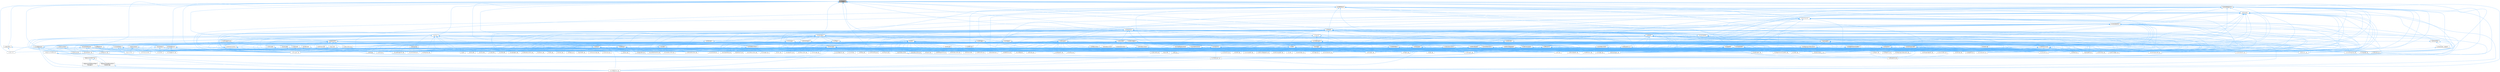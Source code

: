 digraph "src/types.h"
{
 // INTERACTIVE_SVG=YES
 // LATEX_PDF_SIZE
  bgcolor="transparent";
  edge [fontname=Helvetica,fontsize=10,labelfontname=Helvetica,labelfontsize=10];
  node [fontname=Helvetica,fontsize=10,shape=box,height=0.2,width=0.4];
  Node1 [id="Node000001",label="src/types.h",height=0.2,width=0.4,color="gray40", fillcolor="grey60", style="filled", fontcolor="black",tooltip="This file contains a number of basic enums and types."];
  Node1 -> Node2 [id="edge1_Node000001_Node000002",dir="back",color="steelblue1",style="solid",tooltip=" "];
  Node2 [id="Node000002",label="src/clangparser.h",height=0.2,width=0.4,color="grey40", fillcolor="white", style="filled",URL="$d5/df7/clangparser_8h.html",tooltip=" "];
  Node2 -> Node3 [id="edge2_Node000002_Node000003",dir="back",color="steelblue1",style="solid",tooltip=" "];
  Node3 [id="Node000003",label="src/clangparser.cpp",height=0.2,width=0.4,color="grey40", fillcolor="white", style="filled",URL="$da/dce/clangparser_8cpp.html",tooltip=" "];
  Node2 -> Node4 [id="edge3_Node000002_Node000004",dir="back",color="steelblue1",style="solid",tooltip=" "];
  Node4 [id="Node000004",label="src/codefragment.cpp",height=0.2,width=0.4,color="grey40", fillcolor="white", style="filled",URL="$dd/d4a/codefragment_8cpp.html",tooltip=" "];
  Node2 -> Node5 [id="edge4_Node000002_Node000005",dir="back",color="steelblue1",style="solid",tooltip=" "];
  Node5 [id="Node000005",label="src/doxygen.cpp",height=0.2,width=0.4,color="grey40", fillcolor="white", style="filled",URL="$dc/d98/doxygen_8cpp.html",tooltip=" "];
  Node2 -> Node6 [id="edge5_Node000002_Node000006",dir="back",color="steelblue1",style="solid",tooltip=" "];
  Node6 [id="Node000006",label="src/filedef.cpp",height=0.2,width=0.4,color="grey40", fillcolor="white", style="filled",URL="$d6/ddc/filedef_8cpp.html",tooltip=" "];
  Node2 -> Node7 [id="edge6_Node000002_Node000007",dir="back",color="steelblue1",style="solid",tooltip=" "];
  Node7 [id="Node000007",label="src/scanner.l",height=0.2,width=0.4,color="grey40", fillcolor="white", style="filled",URL="$da/d11/scanner_8l.html",tooltip=" "];
  Node1 -> Node8 [id="edge7_Node000001_Node000008",dir="back",color="steelblue1",style="solid",tooltip=" "];
  Node8 [id="Node000008",label="src/classdef.cpp",height=0.2,width=0.4,color="grey40", fillcolor="white", style="filled",URL="$de/d89/classdef_8cpp.html",tooltip=" "];
  Node1 -> Node9 [id="edge8_Node000001_Node000009",dir="back",color="steelblue1",style="solid",tooltip=" "];
  Node9 [id="Node000009",label="src/commentscan.h",height=0.2,width=0.4,color="grey40", fillcolor="white", style="filled",URL="$db/d0d/commentscan_8h.html",tooltip="Interface for the comment block scanner."];
  Node9 -> Node10 [id="edge9_Node000009_Node000010",dir="back",color="steelblue1",style="solid",tooltip=" "];
  Node10 [id="Node000010",label="src/cite.cpp",height=0.2,width=0.4,color="grey40", fillcolor="white", style="filled",URL="$d5/d0b/cite_8cpp.html",tooltip=" "];
  Node9 -> Node11 [id="edge10_Node000009_Node000011",dir="back",color="steelblue1",style="solid",tooltip=" "];
  Node11 [id="Node000011",label="src/commentscan.l",height=0.2,width=0.4,color="grey40", fillcolor="white", style="filled",URL="$d7/d5f/commentscan_8l.html",tooltip=" "];
  Node9 -> Node12 [id="edge11_Node000009_Node000012",dir="back",color="steelblue1",style="solid",tooltip=" "];
  Node12 [id="Node000012",label="src/fortranscanner.l",height=0.2,width=0.4,color="grey40", fillcolor="white", style="filled",URL="$dd/d00/fortranscanner_8l.html",tooltip=" "];
  Node9 -> Node13 [id="edge12_Node000009_Node000013",dir="back",color="steelblue1",style="solid",tooltip=" "];
  Node13 [id="Node000013",label="src/markdown.cpp",height=0.2,width=0.4,color="grey40", fillcolor="white", style="filled",URL="$de/d04/markdown_8cpp.html",tooltip=" "];
  Node9 -> Node14 [id="edge13_Node000009_Node000014",dir="back",color="steelblue1",style="solid",tooltip=" "];
  Node14 [id="Node000014",label="src/pyscanner.l",height=0.2,width=0.4,color="grey40", fillcolor="white", style="filled",URL="$de/d2b/pyscanner_8l.html",tooltip=" "];
  Node9 -> Node7 [id="edge14_Node000009_Node000007",dir="back",color="steelblue1",style="solid",tooltip=" "];
  Node9 -> Node15 [id="edge15_Node000009_Node000015",dir="back",color="steelblue1",style="solid",tooltip=" "];
  Node15 [id="Node000015",label="src/vhdldocgen.cpp",height=0.2,width=0.4,color="grey40", fillcolor="white", style="filled",URL="$de/dea/vhdldocgen_8cpp.html",tooltip=" "];
  Node9 -> Node16 [id="edge16_Node000009_Node000016",dir="back",color="steelblue1",style="solid",tooltip=" "];
  Node16 [id="Node000016",label="src/vhdljjparser.cpp",height=0.2,width=0.4,color="grey40", fillcolor="white", style="filled",URL="$d1/d86/vhdljjparser_8cpp.html",tooltip=" "];
  Node1 -> Node17 [id="edge17_Node000001_Node000017",dir="back",color="steelblue1",style="solid",tooltip=" "];
  Node17 [id="Node000017",label="src/declinfo.h",height=0.2,width=0.4,color="grey40", fillcolor="white", style="filled",URL="$d2/d4b/declinfo_8h.html",tooltip=" "];
  Node17 -> Node18 [id="edge18_Node000017_Node000018",dir="back",color="steelblue1",style="solid",tooltip=" "];
  Node18 [id="Node000018",label="src/declinfo.l",height=0.2,width=0.4,color="grey40", fillcolor="white", style="filled",URL="$d8/d0f/declinfo_8l.html",tooltip=" "];
  Node17 -> Node5 [id="edge19_Node000017_Node000005",dir="back",color="steelblue1",style="solid",tooltip=" "];
  Node1 -> Node18 [id="edge20_Node000001_Node000018",dir="back",color="steelblue1",style="solid",tooltip=" "];
  Node1 -> Node19 [id="edge21_Node000001_Node000019",dir="back",color="steelblue1",style="solid",tooltip=" "];
  Node19 [id="Node000019",label="src/defargs.h",height=0.2,width=0.4,color="grey40", fillcolor="white", style="filled",URL="$d8/d65/defargs_8h.html",tooltip=" "];
  Node19 -> Node8 [id="edge22_Node000019_Node000008",dir="back",color="steelblue1",style="solid",tooltip=" "];
  Node19 -> Node20 [id="edge23_Node000019_Node000020",dir="back",color="steelblue1",style="solid",tooltip=" "];
  Node20 [id="Node000020",label="src/classlist.cpp",height=0.2,width=0.4,color="grey40", fillcolor="white", style="filled",URL="$d6/d10/classlist_8cpp.html",tooltip=" "];
  Node19 -> Node21 [id="edge24_Node000019_Node000021",dir="back",color="steelblue1",style="solid",tooltip=" "];
  Node21 [id="Node000021",label="src/defargs.l",height=0.2,width=0.4,color="grey40", fillcolor="white", style="filled",URL="$de/df3/defargs_8l.html",tooltip=" "];
  Node19 -> Node22 [id="edge25_Node000019_Node000022",dir="back",color="steelblue1",style="solid",tooltip=" "];
  Node22 [id="Node000022",label="src/defgen.cpp",height=0.2,width=0.4,color="grey40", fillcolor="white", style="filled",URL="$d3/d17/defgen_8cpp.html",tooltip=" "];
  Node19 -> Node23 [id="edge26_Node000019_Node000023",dir="back",color="steelblue1",style="solid",tooltip=" "];
  Node23 [id="Node000023",label="src/docbookgen.cpp",height=0.2,width=0.4,color="grey40", fillcolor="white", style="filled",URL="$d8/d29/docbookgen_8cpp.html",tooltip=" "];
  Node19 -> Node5 [id="edge27_Node000019_Node000005",dir="back",color="steelblue1",style="solid",tooltip=" "];
  Node19 -> Node24 [id="edge28_Node000019_Node000024",dir="back",color="steelblue1",style="solid",tooltip=" "];
  Node24 [id="Node000024",label="src/fortrancode.l",height=0.2,width=0.4,color="grey40", fillcolor="white", style="filled",URL="$d9/d5b/fortrancode_8l.html",tooltip=" "];
  Node19 -> Node12 [id="edge29_Node000019_Node000012",dir="back",color="steelblue1",style="solid",tooltip=" "];
  Node19 -> Node25 [id="edge30_Node000019_Node000025",dir="back",color="steelblue1",style="solid",tooltip=" "];
  Node25 [id="Node000025",label="src/memberdef.cpp",height=0.2,width=0.4,color="grey40", fillcolor="white", style="filled",URL="$d0/d72/memberdef_8cpp.html",tooltip=" "];
  Node19 -> Node26 [id="edge31_Node000019_Node000026",dir="back",color="steelblue1",style="solid",tooltip=" "];
  Node26 [id="Node000026",label="src/pre.l",height=0.2,width=0.4,color="grey40", fillcolor="white", style="filled",URL="$d0/da7/pre_8l.html",tooltip=" "];
  Node19 -> Node14 [id="edge32_Node000019_Node000014",dir="back",color="steelblue1",style="solid",tooltip=" "];
  Node19 -> Node7 [id="edge33_Node000019_Node000007",dir="back",color="steelblue1",style="solid",tooltip=" "];
  Node19 -> Node27 [id="edge34_Node000019_Node000027",dir="back",color="steelblue1",style="solid",tooltip=" "];
  Node27 [id="Node000027",label="src/symbolresolver.cpp",height=0.2,width=0.4,color="grey40", fillcolor="white", style="filled",URL="$d2/d99/symbolresolver_8cpp.html",tooltip=" "];
  Node19 -> Node28 [id="edge35_Node000019_Node000028",dir="back",color="steelblue1",style="solid",tooltip=" "];
  Node28 [id="Node000028",label="src/tagreader.cpp",height=0.2,width=0.4,color="grey40", fillcolor="white", style="filled",URL="$d4/d7b/tagreader_8cpp.html",tooltip=" "];
  Node19 -> Node29 [id="edge36_Node000019_Node000029",dir="back",color="steelblue1",style="solid",tooltip=" "];
  Node29 [id="Node000029",label="src/util.cpp",height=0.2,width=0.4,color="grey40", fillcolor="white", style="filled",URL="$df/d2d/util_8cpp.html",tooltip=" "];
  Node19 -> Node30 [id="edge37_Node000019_Node000030",dir="back",color="steelblue1",style="solid",tooltip=" "];
  Node30 [id="Node000030",label="src/xmlgen.cpp",height=0.2,width=0.4,color="grey40", fillcolor="white", style="filled",URL="$d0/dc3/xmlgen_8cpp.html",tooltip=" "];
  Node1 -> Node31 [id="edge38_Node000001_Node000031",dir="back",color="steelblue1",style="solid",tooltip=" "];
  Node31 [id="Node000031",label="src/definition.h",height=0.2,width=0.4,color="grey40", fillcolor="white", style="filled",URL="$df/da1/definition_8h.html",tooltip=" "];
  Node31 -> Node32 [id="edge39_Node000031_Node000032",dir="back",color="steelblue1",style="solid",tooltip=" "];
  Node32 [id="Node000032",label="src/classdef.h",height=0.2,width=0.4,color="grey40", fillcolor="white", style="filled",URL="$d1/da6/classdef_8h.html",tooltip=" "];
  Node32 -> Node8 [id="edge40_Node000032_Node000008",dir="back",color="steelblue1",style="solid",tooltip=" "];
  Node32 -> Node33 [id="edge41_Node000032_Node000033",dir="back",color="steelblue1",style="solid",tooltip=" "];
  Node33 [id="Node000033",label="src/classlist.h",height=0.2,width=0.4,color="grey40", fillcolor="white", style="filled",URL="$d2/df8/classlist_8h.html",tooltip=" "];
  Node33 -> Node8 [id="edge42_Node000033_Node000008",dir="back",color="steelblue1",style="solid",tooltip=" "];
  Node33 -> Node20 [id="edge43_Node000033_Node000020",dir="back",color="steelblue1",style="solid",tooltip=" "];
  Node33 -> Node34 [id="edge44_Node000033_Node000034",dir="back",color="steelblue1",style="solid",tooltip=" "];
  Node34 [id="Node000034",label="src/code.l",height=0.2,width=0.4,color="grey40", fillcolor="white", style="filled",URL="$da/d1f/code_8l.html",tooltip=" "];
  Node33 -> Node22 [id="edge45_Node000033_Node000022",dir="back",color="steelblue1",style="solid",tooltip=" "];
  Node33 -> Node35 [id="edge46_Node000033_Node000035",dir="back",color="steelblue1",style="solid",tooltip=" "];
  Node35 [id="Node000035",label="src/diagram.cpp",height=0.2,width=0.4,color="grey40", fillcolor="white", style="filled",URL="$da/d0d/diagram_8cpp.html",tooltip=" "];
  Node33 -> Node23 [id="edge47_Node000033_Node000023",dir="back",color="steelblue1",style="solid",tooltip=" "];
  Node33 -> Node36 [id="edge48_Node000033_Node000036",dir="back",color="steelblue1",style="solid",tooltip=" "];
  Node36 [id="Node000036",label="src/docparser.cpp",height=0.2,width=0.4,color="grey40", fillcolor="white", style="filled",URL="$da/d17/docparser_8cpp.html",tooltip=" "];
  Node33 -> Node37 [id="edge49_Node000033_Node000037",dir="back",color="steelblue1",style="solid",tooltip=" "];
  Node37 [id="Node000037",label="src/dotgfxhierarchytable.cpp",height=0.2,width=0.4,color="grey40", fillcolor="white", style="filled",URL="$d4/d09/dotgfxhierarchytable_8cpp.html",tooltip=" "];
  Node33 -> Node38 [id="edge50_Node000033_Node000038",dir="back",color="steelblue1",style="solid",tooltip=" "];
  Node38 [id="Node000038",label="src/dotgroupcollaboration.cpp",height=0.2,width=0.4,color="grey40", fillcolor="white", style="filled",URL="$d1/d86/dotgroupcollaboration_8cpp.html",tooltip=" "];
  Node33 -> Node5 [id="edge51_Node000033_Node000005",dir="back",color="steelblue1",style="solid",tooltip=" "];
  Node33 -> Node6 [id="edge52_Node000033_Node000006",dir="back",color="steelblue1",style="solid",tooltip=" "];
  Node33 -> Node24 [id="edge53_Node000033_Node000024",dir="back",color="steelblue1",style="solid",tooltip=" "];
  Node33 -> Node39 [id="edge54_Node000033_Node000039",dir="back",color="steelblue1",style="solid",tooltip=" "];
  Node39 [id="Node000039",label="src/groupdef.cpp",height=0.2,width=0.4,color="grey40", fillcolor="white", style="filled",URL="$d6/d42/groupdef_8cpp.html",tooltip=" "];
  Node33 -> Node40 [id="edge55_Node000033_Node000040",dir="back",color="steelblue1",style="solid",tooltip=" "];
  Node40 [id="Node000040",label="src/index.cpp",height=0.2,width=0.4,color="grey40", fillcolor="white", style="filled",URL="$db/d14/index_8cpp.html",tooltip="This file contains functions for the various index pages."];
  Node33 -> Node41 [id="edge56_Node000033_Node000041",dir="back",color="steelblue1",style="solid",tooltip=" "];
  Node41 [id="Node000041",label="src/latexgen.cpp",height=0.2,width=0.4,color="grey40", fillcolor="white", style="filled",URL="$d4/d42/latexgen_8cpp.html",tooltip=" "];
  Node33 -> Node42 [id="edge57_Node000033_Node000042",dir="back",color="steelblue1",style="solid",tooltip=" "];
  Node42 [id="Node000042",label="src/moduledef.cpp",height=0.2,width=0.4,color="grey40", fillcolor="white", style="filled",URL="$dd/d5c/moduledef_8cpp.html",tooltip=" "];
  Node33 -> Node43 [id="edge58_Node000033_Node000043",dir="back",color="steelblue1",style="solid",tooltip=" "];
  Node43 [id="Node000043",label="src/namespacedef.cpp",height=0.2,width=0.4,color="grey40", fillcolor="white", style="filled",URL="$d7/d1c/namespacedef_8cpp.html",tooltip=" "];
  Node33 -> Node44 [id="edge59_Node000033_Node000044",dir="back",color="steelblue1",style="solid",tooltip=" "];
  Node44 [id="Node000044",label="src/perlmodgen.cpp",height=0.2,width=0.4,color="grey40", fillcolor="white", style="filled",URL="$de/dd0/perlmodgen_8cpp.html",tooltip=" "];
  Node33 -> Node45 [id="edge60_Node000033_Node000045",dir="back",color="steelblue1",style="solid",tooltip=" "];
  Node45 [id="Node000045",label="src/pycode.l",height=0.2,width=0.4,color="grey40", fillcolor="white", style="filled",URL="$d3/ded/pycode_8l.html",tooltip=" "];
  Node33 -> Node46 [id="edge61_Node000033_Node000046",dir="back",color="steelblue1",style="solid",tooltip=" "];
  Node46 [id="Node000046",label="src/rtfgen.cpp",height=0.2,width=0.4,color="grey40", fillcolor="white", style="filled",URL="$d0/d9c/rtfgen_8cpp.html",tooltip=" "];
  Node33 -> Node47 [id="edge62_Node000033_Node000047",dir="back",color="steelblue1",style="solid",tooltip=" "];
  Node47 [id="Node000047",label="src/searchindex_js.cpp",height=0.2,width=0.4,color="grey40", fillcolor="white", style="filled",URL="$d9/d2f/searchindex__js_8cpp.html",tooltip=" "];
  Node33 -> Node48 [id="edge63_Node000033_Node000048",dir="back",color="steelblue1",style="solid",tooltip=" "];
  Node48 [id="Node000048",label="src/sqlite3gen.cpp",height=0.2,width=0.4,color="grey40", fillcolor="white", style="filled",URL="$d8/df8/sqlite3gen_8cpp.html",tooltip=" "];
  Node33 -> Node29 [id="edge64_Node000033_Node000029",dir="back",color="steelblue1",style="solid",tooltip=" "];
  Node33 -> Node15 [id="edge65_Node000033_Node000015",dir="back",color="steelblue1",style="solid",tooltip=" "];
  Node33 -> Node30 [id="edge66_Node000033_Node000030",dir="back",color="steelblue1",style="solid",tooltip=" "];
  Node32 -> Node35 [id="edge67_Node000032_Node000035",dir="back",color="steelblue1",style="solid",tooltip=" "];
  Node32 -> Node23 [id="edge68_Node000032_Node000023",dir="back",color="steelblue1",style="solid",tooltip=" "];
  Node32 -> Node49 [id="edge69_Node000032_Node000049",dir="back",color="steelblue1",style="solid",tooltip=" "];
  Node49 [id="Node000049",label="src/docsets.cpp",height=0.2,width=0.4,color="grey40", fillcolor="white", style="filled",URL="$d7/d8f/docsets_8cpp.html",tooltip=" "];
  Node32 -> Node50 [id="edge70_Node000032_Node000050",dir="back",color="steelblue1",style="solid",tooltip=" "];
  Node50 [id="Node000050",label="src/dotclassgraph.h",height=0.2,width=0.4,color="grey40", fillcolor="white", style="filled",URL="$d5/d04/dotclassgraph_8h.html",tooltip=" "];
  Node50 -> Node8 [id="edge71_Node000050_Node000008",dir="back",color="steelblue1",style="solid",tooltip=" "];
  Node50 -> Node22 [id="edge72_Node000050_Node000022",dir="back",color="steelblue1",style="solid",tooltip=" "];
  Node50 -> Node23 [id="edge73_Node000050_Node000023",dir="back",color="steelblue1",style="solid",tooltip=" "];
  Node50 -> Node51 [id="edge74_Node000050_Node000051",dir="back",color="steelblue1",style="solid",tooltip=" "];
  Node51 [id="Node000051",label="src/dotclassgraph.cpp",height=0.2,width=0.4,color="grey40", fillcolor="white", style="filled",URL="$d4/dcd/dotclassgraph_8cpp.html",tooltip=" "];
  Node50 -> Node52 [id="edge75_Node000050_Node000052",dir="back",color="steelblue1",style="solid",tooltip=" "];
  Node52 [id="Node000052",label="src/htmlgen.cpp",height=0.2,width=0.4,color="grey40", fillcolor="white", style="filled",URL="$d8/d6e/htmlgen_8cpp.html",tooltip=" "];
  Node50 -> Node41 [id="edge76_Node000050_Node000041",dir="back",color="steelblue1",style="solid",tooltip=" "];
  Node50 -> Node46 [id="edge77_Node000050_Node000046",dir="back",color="steelblue1",style="solid",tooltip=" "];
  Node50 -> Node30 [id="edge78_Node000050_Node000030",dir="back",color="steelblue1",style="solid",tooltip=" "];
  Node32 -> Node53 [id="edge79_Node000032_Node000053",dir="back",color="steelblue1",style="solid",tooltip=" "];
  Node53 [id="Node000053",label="src/dotgfxhierarchytable.h",height=0.2,width=0.4,color="grey40", fillcolor="white", style="filled",URL="$d2/de7/dotgfxhierarchytable_8h.html",tooltip=" "];
  Node53 -> Node37 [id="edge80_Node000053_Node000037",dir="back",color="steelblue1",style="solid",tooltip=" "];
  Node53 -> Node52 [id="edge81_Node000053_Node000052",dir="back",color="steelblue1",style="solid",tooltip=" "];
  Node53 -> Node40 [id="edge82_Node000053_Node000040",dir="back",color="steelblue1",style="solid",tooltip=" "];
  Node32 -> Node54 [id="edge83_Node000032_Node000054",dir="back",color="steelblue1",style="solid",tooltip=" "];
  Node54 [id="Node000054",label="src/dotnode.cpp",height=0.2,width=0.4,color="grey40", fillcolor="white", style="filled",URL="$df/d58/dotnode_8cpp.html",tooltip=" "];
  Node32 -> Node6 [id="edge84_Node000032_Node000006",dir="back",color="steelblue1",style="solid",tooltip=" "];
  Node32 -> Node55 [id="edge85_Node000032_Node000055",dir="back",color="steelblue1",style="solid",tooltip=" "];
  Node55 [id="Node000055",label="src/ftvhelp.cpp",height=0.2,width=0.4,color="grey40", fillcolor="white", style="filled",URL="$db/d41/ftvhelp_8cpp.html",tooltip=" "];
  Node32 -> Node39 [id="edge86_Node000032_Node000039",dir="back",color="steelblue1",style="solid",tooltip=" "];
  Node32 -> Node56 [id="edge87_Node000032_Node000056",dir="back",color="steelblue1",style="solid",tooltip=" "];
  Node56 [id="Node000056",label="src/memberdef.h",height=0.2,width=0.4,color="grey40", fillcolor="white", style="filled",URL="$d4/d46/memberdef_8h.html",tooltip=" "];
  Node56 -> Node23 [id="edge88_Node000056_Node000023",dir="back",color="steelblue1",style="solid",tooltip=" "];
  Node56 -> Node49 [id="edge89_Node000056_Node000049",dir="back",color="steelblue1",style="solid",tooltip=" "];
  Node56 -> Node57 [id="edge90_Node000056_Node000057",dir="back",color="steelblue1",style="solid",tooltip=" "];
  Node57 [id="Node000057",label="src/dotcallgraph.h",height=0.2,width=0.4,color="grey40", fillcolor="white", style="filled",URL="$dc/dcf/dotcallgraph_8h.html",tooltip=" "];
  Node57 -> Node23 [id="edge91_Node000057_Node000023",dir="back",color="steelblue1",style="solid",tooltip=" "];
  Node57 -> Node58 [id="edge92_Node000057_Node000058",dir="back",color="steelblue1",style="solid",tooltip=" "];
  Node58 [id="Node000058",label="src/dotcallgraph.cpp",height=0.2,width=0.4,color="grey40", fillcolor="white", style="filled",URL="$d4/dd5/dotcallgraph_8cpp.html",tooltip=" "];
  Node57 -> Node52 [id="edge93_Node000057_Node000052",dir="back",color="steelblue1",style="solid",tooltip=" "];
  Node57 -> Node41 [id="edge94_Node000057_Node000041",dir="back",color="steelblue1",style="solid",tooltip=" "];
  Node57 -> Node25 [id="edge95_Node000057_Node000025",dir="back",color="steelblue1",style="solid",tooltip=" "];
  Node57 -> Node46 [id="edge96_Node000057_Node000046",dir="back",color="steelblue1",style="solid",tooltip=" "];
  Node56 -> Node6 [id="edge97_Node000056_Node000006",dir="back",color="steelblue1",style="solid",tooltip=" "];
  Node56 -> Node59 [id="edge98_Node000056_Node000059",dir="back",color="steelblue1",style="solid",tooltip=" "];
  Node59 [id="Node000059",label="src/htmldocvisitor.cpp",height=0.2,width=0.4,color="grey40", fillcolor="white", style="filled",URL="$da/db0/htmldocvisitor_8cpp.html",tooltip=" "];
  Node56 -> Node60 [id="edge99_Node000056_Node000060",dir="back",color="steelblue1",style="solid",tooltip=" "];
  Node60 [id="Node000060",label="src/htmlhelp.cpp",height=0.2,width=0.4,color="grey40", fillcolor="white", style="filled",URL="$d3/d4b/htmlhelp_8cpp.html",tooltip=" "];
  Node56 -> Node25 [id="edge100_Node000056_Node000025",dir="back",color="steelblue1",style="solid",tooltip=" "];
  Node56 -> Node61 [id="edge101_Node000056_Node000061",dir="back",color="steelblue1",style="solid",tooltip=" "];
  Node61 [id="Node000061",label="src/memberlist.h",height=0.2,width=0.4,color="grey40", fillcolor="white", style="filled",URL="$dd/d78/memberlist_8h.html",tooltip=" "];
  Node61 -> Node8 [id="edge102_Node000061_Node000008",dir="back",color="steelblue1",style="solid",tooltip=" "];
  Node61 -> Node22 [id="edge103_Node000061_Node000022",dir="back",color="steelblue1",style="solid",tooltip=" "];
  Node61 -> Node62 [id="edge104_Node000061_Node000062",dir="back",color="steelblue1",style="solid",tooltip=" "];
  Node62 [id="Node000062",label="src/definition.cpp",height=0.2,width=0.4,color="grey40", fillcolor="white", style="filled",URL="$d3/dea/definition_8cpp.html",tooltip=" "];
  Node61 -> Node23 [id="edge105_Node000061_Node000023",dir="back",color="steelblue1",style="solid",tooltip=" "];
  Node61 -> Node58 [id="edge106_Node000061_Node000058",dir="back",color="steelblue1",style="solid",tooltip=" "];
  Node61 -> Node54 [id="edge107_Node000061_Node000054",dir="back",color="steelblue1",style="solid",tooltip=" "];
  Node61 -> Node5 [id="edge108_Node000061_Node000005",dir="back",color="steelblue1",style="solid",tooltip=" "];
  Node61 -> Node63 [id="edge109_Node000061_Node000063",dir="back",color="steelblue1",style="solid",tooltip=" "];
  Node63 [id="Node000063",label="src/doxygen.h",height=0.2,width=0.4,color="grey40", fillcolor="white", style="filled",URL="$d1/da1/doxygen_8h.html",tooltip=" "];
  Node63 -> Node8 [id="edge110_Node000063_Node000008",dir="back",color="steelblue1",style="solid",tooltip=" "];
  Node63 -> Node20 [id="edge111_Node000063_Node000020",dir="back",color="steelblue1",style="solid",tooltip=" "];
  Node63 -> Node34 [id="edge112_Node000063_Node000034",dir="back",color="steelblue1",style="solid",tooltip=" "];
  Node63 -> Node4 [id="edge113_Node000063_Node000004",dir="back",color="steelblue1",style="solid",tooltip=" "];
  Node63 -> Node64 [id="edge114_Node000063_Node000064",dir="back",color="steelblue1",style="solid",tooltip=" "];
  Node64 [id="Node000064",label="src/commentcnv.l",height=0.2,width=0.4,color="grey40", fillcolor="white", style="filled",URL="$d0/d47/commentcnv_8l.html",tooltip=" "];
  Node63 -> Node11 [id="edge115_Node000063_Node000011",dir="back",color="steelblue1",style="solid",tooltip=" "];
  Node63 -> Node65 [id="edge116_Node000063_Node000065",dir="back",color="steelblue1",style="solid",tooltip=" "];
  Node65 [id="Node000065",label="src/conceptdef.cpp",height=0.2,width=0.4,color="grey40", fillcolor="white", style="filled",URL="$d8/d0a/conceptdef_8cpp.html",tooltip=" "];
  Node63 -> Node22 [id="edge117_Node000063_Node000022",dir="back",color="steelblue1",style="solid",tooltip=" "];
  Node63 -> Node62 [id="edge118_Node000063_Node000062",dir="back",color="steelblue1",style="solid",tooltip=" "];
  Node63 -> Node35 [id="edge119_Node000063_Node000035",dir="back",color="steelblue1",style="solid",tooltip=" "];
  Node63 -> Node66 [id="edge120_Node000063_Node000066",dir="back",color="steelblue1",style="solid",tooltip=" "];
  Node66 [id="Node000066",label="src/dirdef.cpp",height=0.2,width=0.4,color="grey40", fillcolor="white", style="filled",URL="$d8/d52/dirdef_8cpp.html",tooltip=" "];
  Node63 -> Node23 [id="edge121_Node000063_Node000023",dir="back",color="steelblue1",style="solid",tooltip=" "];
  Node63 -> Node67 [id="edge122_Node000063_Node000067",dir="back",color="steelblue1",style="solid",tooltip=" "];
  Node67 [id="Node000067",label="src/docbookvisitor.cpp",height=0.2,width=0.4,color="grey40", fillcolor="white", style="filled",URL="$dc/d05/docbookvisitor_8cpp.html",tooltip=" "];
  Node63 -> Node68 [id="edge123_Node000063_Node000068",dir="back",color="steelblue1",style="solid",tooltip=" "];
  Node68 [id="Node000068",label="src/docgroup.cpp",height=0.2,width=0.4,color="grey40", fillcolor="white", style="filled",URL="$d3/d36/docgroup_8cpp.html",tooltip=" "];
  Node63 -> Node69 [id="edge124_Node000063_Node000069",dir="back",color="steelblue1",style="solid",tooltip=" "];
  Node69 [id="Node000069",label="src/docnode.cpp",height=0.2,width=0.4,color="grey40", fillcolor="white", style="filled",URL="$d0/d2b/docnode_8cpp.html",tooltip=" "];
  Node63 -> Node36 [id="edge125_Node000063_Node000036",dir="back",color="steelblue1",style="solid",tooltip=" "];
  Node63 -> Node49 [id="edge126_Node000063_Node000049",dir="back",color="steelblue1",style="solid",tooltip=" "];
  Node63 -> Node70 [id="edge127_Node000063_Node000070",dir="back",color="steelblue1",style="solid",tooltip=" "];
  Node70 [id="Node000070",label="src/doctokenizer.l",height=0.2,width=0.4,color="grey40", fillcolor="white", style="filled",URL="$d1/d39/doctokenizer_8l.html",tooltip=" "];
  Node63 -> Node71 [id="edge128_Node000063_Node000071",dir="back",color="steelblue1",style="solid",tooltip=" "];
  Node71 [id="Node000071",label="src/docvisitor.cpp",height=0.2,width=0.4,color="grey40", fillcolor="white", style="filled",URL="$da/d39/docvisitor_8cpp.html",tooltip=" "];
  Node63 -> Node72 [id="edge129_Node000063_Node000072",dir="back",color="steelblue1",style="solid",tooltip=" "];
  Node72 [id="Node000072",label="src/dot.cpp",height=0.2,width=0.4,color="grey40", fillcolor="white", style="filled",URL="$de/daa/dot_8cpp.html",tooltip=" "];
  Node63 -> Node73 [id="edge130_Node000063_Node000073",dir="back",color="steelblue1",style="solid",tooltip=" "];
  Node73 [id="Node000073",label="src/dot.h",height=0.2,width=0.4,color="grey40", fillcolor="white", style="filled",URL="$d6/d4a/dot_8h.html",tooltip=" "];
  Node73 -> Node8 [id="edge131_Node000073_Node000008",dir="back",color="steelblue1",style="solid",tooltip=" "];
  Node73 -> Node22 [id="edge132_Node000073_Node000022",dir="back",color="steelblue1",style="solid",tooltip=" "];
  Node73 -> Node66 [id="edge133_Node000073_Node000066",dir="back",color="steelblue1",style="solid",tooltip=" "];
  Node73 -> Node23 [id="edge134_Node000073_Node000023",dir="back",color="steelblue1",style="solid",tooltip=" "];
  Node73 -> Node67 [id="edge135_Node000073_Node000067",dir="back",color="steelblue1",style="solid",tooltip=" "];
  Node73 -> Node72 [id="edge136_Node000073_Node000072",dir="back",color="steelblue1",style="solid",tooltip=" "];
  Node73 -> Node74 [id="edge137_Node000073_Node000074",dir="back",color="steelblue1",style="solid",tooltip=" "];
  Node74 [id="Node000074",label="src/dotfilepatcher.cpp",height=0.2,width=0.4,color="grey40", fillcolor="white", style="filled",URL="$d9/d92/dotfilepatcher_8cpp.html",tooltip=" "];
  Node73 -> Node75 [id="edge138_Node000073_Node000075",dir="back",color="steelblue1",style="solid",tooltip=" "];
  Node75 [id="Node000075",label="src/dotgraph.cpp",height=0.2,width=0.4,color="grey40", fillcolor="white", style="filled",URL="$de/d45/dotgraph_8cpp.html",tooltip=" "];
  Node73 -> Node76 [id="edge139_Node000073_Node000076",dir="back",color="steelblue1",style="solid",tooltip=" "];
  Node76 [id="Node000076",label="src/dotlegendgraph.cpp",height=0.2,width=0.4,color="grey40", fillcolor="white", style="filled",URL="$d4/d33/dotlegendgraph_8cpp.html",tooltip=" "];
  Node73 -> Node77 [id="edge140_Node000073_Node000077",dir="back",color="steelblue1",style="solid",tooltip=" "];
  Node77 [id="Node000077",label="src/dotrunner.cpp",height=0.2,width=0.4,color="grey40", fillcolor="white", style="filled",URL="$d1/dfe/dotrunner_8cpp.html",tooltip=" "];
  Node73 -> Node5 [id="edge141_Node000073_Node000005",dir="back",color="steelblue1",style="solid",tooltip=" "];
  Node73 -> Node6 [id="edge142_Node000073_Node000006",dir="back",color="steelblue1",style="solid",tooltip=" "];
  Node73 -> Node39 [id="edge143_Node000073_Node000039",dir="back",color="steelblue1",style="solid",tooltip=" "];
  Node73 -> Node59 [id="edge144_Node000073_Node000059",dir="back",color="steelblue1",style="solid",tooltip=" "];
  Node73 -> Node52 [id="edge145_Node000073_Node000052",dir="back",color="steelblue1",style="solid",tooltip=" "];
  Node73 -> Node40 [id="edge146_Node000073_Node000040",dir="back",color="steelblue1",style="solid",tooltip=" "];
  Node73 -> Node78 [id="edge147_Node000073_Node000078",dir="back",color="steelblue1",style="solid",tooltip=" "];
  Node78 [id="Node000078",label="src/latexdocvisitor.cpp",height=0.2,width=0.4,color="grey40", fillcolor="white", style="filled",URL="$d1/d4e/latexdocvisitor_8cpp.html",tooltip=" "];
  Node73 -> Node41 [id="edge148_Node000073_Node000041",dir="back",color="steelblue1",style="solid",tooltip=" "];
  Node73 -> Node79 [id="edge149_Node000073_Node000079",dir="back",color="steelblue1",style="solid",tooltip=" "];
  Node79 [id="Node000079",label="src/mandocvisitor.cpp",height=0.2,width=0.4,color="grey40", fillcolor="white", style="filled",URL="$d8/dde/mandocvisitor_8cpp.html",tooltip=" "];
  Node73 -> Node25 [id="edge150_Node000073_Node000025",dir="back",color="steelblue1",style="solid",tooltip=" "];
  Node73 -> Node80 [id="edge151_Node000073_Node000080",dir="back",color="steelblue1",style="solid",tooltip=" "];
  Node80 [id="Node000080",label="src/rtfdocvisitor.cpp",height=0.2,width=0.4,color="grey40", fillcolor="white", style="filled",URL="$de/d9a/rtfdocvisitor_8cpp.html",tooltip=" "];
  Node73 -> Node46 [id="edge152_Node000073_Node000046",dir="back",color="steelblue1",style="solid",tooltip=" "];
  Node73 -> Node48 [id="edge153_Node000073_Node000048",dir="back",color="steelblue1",style="solid",tooltip=" "];
  Node73 -> Node81 [id="edge154_Node000073_Node000081",dir="back",color="steelblue1",style="solid",tooltip=" "];
  Node81 [id="Node000081",label="src/xmldocvisitor.cpp",height=0.2,width=0.4,color="grey40", fillcolor="white", style="filled",URL="$dd/db6/xmldocvisitor_8cpp.html",tooltip=" "];
  Node73 -> Node30 [id="edge155_Node000073_Node000030",dir="back",color="steelblue1",style="solid",tooltip=" "];
  Node63 -> Node82 [id="edge156_Node000063_Node000082",dir="back",color="steelblue1",style="solid",tooltip=" "];
  Node82 [id="Node000082",label="src/dotdirdeps.cpp",height=0.2,width=0.4,color="grey40", fillcolor="white", style="filled",URL="$da/d45/dotdirdeps_8cpp.html",tooltip=" "];
  Node63 -> Node74 [id="edge157_Node000063_Node000074",dir="back",color="steelblue1",style="solid",tooltip=" "];
  Node63 -> Node37 [id="edge158_Node000063_Node000037",dir="back",color="steelblue1",style="solid",tooltip=" "];
  Node63 -> Node75 [id="edge159_Node000063_Node000075",dir="back",color="steelblue1",style="solid",tooltip=" "];
  Node63 -> Node38 [id="edge160_Node000063_Node000038",dir="back",color="steelblue1",style="solid",tooltip=" "];
  Node63 -> Node76 [id="edge161_Node000063_Node000076",dir="back",color="steelblue1",style="solid",tooltip=" "];
  Node63 -> Node54 [id="edge162_Node000063_Node000054",dir="back",color="steelblue1",style="solid",tooltip=" "];
  Node63 -> Node77 [id="edge163_Node000063_Node000077",dir="back",color="steelblue1",style="solid",tooltip=" "];
  Node63 -> Node5 [id="edge164_Node000063_Node000005",dir="back",color="steelblue1",style="solid",tooltip=" "];
  Node63 -> Node83 [id="edge165_Node000063_Node000083",dir="back",color="steelblue1",style="solid",tooltip=" "];
  Node83 [id="Node000083",label="src/eclipsehelp.cpp",height=0.2,width=0.4,color="grey40", fillcolor="white", style="filled",URL="$d8/d56/eclipsehelp_8cpp.html",tooltip=" "];
  Node63 -> Node84 [id="edge166_Node000063_Node000084",dir="back",color="steelblue1",style="solid",tooltip=" "];
  Node84 [id="Node000084",label="src/entry.cpp",height=0.2,width=0.4,color="grey40", fillcolor="white", style="filled",URL="$d2/dd2/entry_8cpp.html",tooltip=" "];
  Node63 -> Node6 [id="edge167_Node000063_Node000006",dir="back",color="steelblue1",style="solid",tooltip=" "];
  Node63 -> Node85 [id="edge168_Node000063_Node000085",dir="back",color="steelblue1",style="solid",tooltip=" "];
  Node85 [id="Node000085",label="src/formula.cpp",height=0.2,width=0.4,color="grey40", fillcolor="white", style="filled",URL="$d7/d5b/formula_8cpp.html",tooltip=" "];
  Node63 -> Node24 [id="edge169_Node000063_Node000024",dir="back",color="steelblue1",style="solid",tooltip=" "];
  Node63 -> Node12 [id="edge170_Node000063_Node000012",dir="back",color="steelblue1",style="solid",tooltip=" "];
  Node63 -> Node55 [id="edge171_Node000063_Node000055",dir="back",color="steelblue1",style="solid",tooltip=" "];
  Node63 -> Node39 [id="edge172_Node000063_Node000039",dir="back",color="steelblue1",style="solid",tooltip=" "];
  Node63 -> Node59 [id="edge173_Node000063_Node000059",dir="back",color="steelblue1",style="solid",tooltip=" "];
  Node63 -> Node52 [id="edge174_Node000063_Node000052",dir="back",color="steelblue1",style="solid",tooltip=" "];
  Node63 -> Node60 [id="edge175_Node000063_Node000060",dir="back",color="steelblue1",style="solid",tooltip=" "];
  Node63 -> Node40 [id="edge176_Node000063_Node000040",dir="back",color="steelblue1",style="solid",tooltip=" "];
  Node63 -> Node78 [id="edge177_Node000063_Node000078",dir="back",color="steelblue1",style="solid",tooltip=" "];
  Node63 -> Node41 [id="edge178_Node000063_Node000041",dir="back",color="steelblue1",style="solid",tooltip=" "];
  Node63 -> Node86 [id="edge179_Node000063_Node000086",dir="back",color="steelblue1",style="solid",tooltip=" "];
  Node86 [id="Node000086",label="src/layout.cpp",height=0.2,width=0.4,color="grey40", fillcolor="white", style="filled",URL="$db/d16/layout_8cpp.html",tooltip=" "];
  Node63 -> Node87 [id="edge180_Node000063_Node000087",dir="back",color="steelblue1",style="solid",tooltip=" "];
  Node87 [id="Node000087",label="src/lexcode.l",height=0.2,width=0.4,color="grey40", fillcolor="white", style="filled",URL="$d0/d7e/lexcode_8l.html",tooltip=" "];
  Node63 -> Node88 [id="edge181_Node000063_Node000088",dir="back",color="steelblue1",style="solid",tooltip=" "];
  Node88 [id="Node000088",label="src/main.cpp",height=0.2,width=0.4,color="grey40", fillcolor="white", style="filled",URL="$df/d0a/main_8cpp.html",tooltip="main entry point for doxygen"];
  Node63 -> Node79 [id="edge182_Node000063_Node000079",dir="back",color="steelblue1",style="solid",tooltip=" "];
  Node63 -> Node89 [id="edge183_Node000063_Node000089",dir="back",color="steelblue1",style="solid",tooltip=" "];
  Node89 [id="Node000089",label="src/mangen.cpp",height=0.2,width=0.4,color="grey40", fillcolor="white", style="filled",URL="$d7/de7/mangen_8cpp.html",tooltip=" "];
  Node63 -> Node13 [id="edge184_Node000063_Node000013",dir="back",color="steelblue1",style="solid",tooltip=" "];
  Node63 -> Node25 [id="edge185_Node000063_Node000025",dir="back",color="steelblue1",style="solid",tooltip=" "];
  Node63 -> Node90 [id="edge186_Node000063_Node000090",dir="back",color="steelblue1",style="solid",tooltip=" "];
  Node90 [id="Node000090",label="src/membergroup.cpp",height=0.2,width=0.4,color="grey40", fillcolor="white", style="filled",URL="$d6/d18/membergroup_8cpp.html",tooltip=" "];
  Node63 -> Node91 [id="edge187_Node000063_Node000091",dir="back",color="steelblue1",style="solid",tooltip=" "];
  Node91 [id="Node000091",label="src/memberlist.cpp",height=0.2,width=0.4,color="grey40", fillcolor="white", style="filled",URL="$d0/d14/memberlist_8cpp.html",tooltip=" "];
  Node63 -> Node92 [id="edge188_Node000063_Node000092",dir="back",color="steelblue1",style="solid",tooltip=" "];
  Node92 [id="Node000092",label="src/message.cpp",height=0.2,width=0.4,color="grey40", fillcolor="white", style="filled",URL="$d8/d6a/message_8cpp.html",tooltip=" "];
  Node63 -> Node93 [id="edge189_Node000063_Node000093",dir="back",color="steelblue1",style="solid",tooltip=" "];
  Node93 [id="Node000093",label="src/msc.cpp",height=0.2,width=0.4,color="grey40", fillcolor="white", style="filled",URL="$db/d33/msc_8cpp.html",tooltip=" "];
  Node63 -> Node43 [id="edge190_Node000063_Node000043",dir="back",color="steelblue1",style="solid",tooltip=" "];
  Node63 -> Node94 [id="edge191_Node000063_Node000094",dir="back",color="steelblue1",style="solid",tooltip=" "];
  Node94 [id="Node000094",label="src/outputgen.cpp",height=0.2,width=0.4,color="grey40", fillcolor="white", style="filled",URL="$d0/d17/outputgen_8cpp.html",tooltip=" "];
  Node63 -> Node95 [id="edge192_Node000063_Node000095",dir="back",color="steelblue1",style="solid",tooltip=" "];
  Node95 [id="Node000095",label="src/outputlist.cpp",height=0.2,width=0.4,color="grey40", fillcolor="white", style="filled",URL="$db/dd8/outputlist_8cpp.html",tooltip=" "];
  Node63 -> Node96 [id="edge193_Node000063_Node000096",dir="back",color="steelblue1",style="solid",tooltip=" "];
  Node96 [id="Node000096",label="src/outputlist.h",height=0.2,width=0.4,color="grey40", fillcolor="white", style="filled",URL="$d2/db9/outputlist_8h.html",tooltip=" "];
  Node96 -> Node8 [id="edge194_Node000096_Node000008",dir="back",color="steelblue1",style="solid",tooltip=" "];
  Node96 -> Node20 [id="edge195_Node000096_Node000020",dir="back",color="steelblue1",style="solid",tooltip=" "];
  Node96 -> Node34 [id="edge196_Node000096_Node000034",dir="back",color="steelblue1",style="solid",tooltip=" "];
  Node96 -> Node4 [id="edge197_Node000096_Node000004",dir="back",color="steelblue1",style="solid",tooltip=" "];
  Node96 -> Node65 [id="edge198_Node000096_Node000065",dir="back",color="steelblue1",style="solid",tooltip=" "];
  Node96 -> Node62 [id="edge199_Node000096_Node000062",dir="back",color="steelblue1",style="solid",tooltip=" "];
  Node96 -> Node66 [id="edge200_Node000096_Node000066",dir="back",color="steelblue1",style="solid",tooltip=" "];
  Node96 -> Node23 [id="edge201_Node000096_Node000023",dir="back",color="steelblue1",style="solid",tooltip=" "];
  Node96 -> Node5 [id="edge202_Node000096_Node000005",dir="back",color="steelblue1",style="solid",tooltip=" "];
  Node96 -> Node6 [id="edge203_Node000096_Node000006",dir="back",color="steelblue1",style="solid",tooltip=" "];
  Node96 -> Node97 [id="edge204_Node000096_Node000097",dir="back",color="steelblue1",style="solid",tooltip=" "];
  Node97 [id="Node000097",label="src/fileparser.cpp",height=0.2,width=0.4,color="grey40", fillcolor="white", style="filled",URL="$d9/d74/fileparser_8cpp.html",tooltip=" "];
  Node96 -> Node24 [id="edge205_Node000096_Node000024",dir="back",color="steelblue1",style="solid",tooltip=" "];
  Node96 -> Node55 [id="edge206_Node000096_Node000055",dir="back",color="steelblue1",style="solid",tooltip=" "];
  Node96 -> Node39 [id="edge207_Node000096_Node000039",dir="back",color="steelblue1",style="solid",tooltip=" "];
  Node96 -> Node59 [id="edge208_Node000096_Node000059",dir="back",color="steelblue1",style="solid",tooltip=" "];
  Node96 -> Node52 [id="edge209_Node000096_Node000052",dir="back",color="steelblue1",style="solid",tooltip=" "];
  Node96 -> Node40 [id="edge210_Node000096_Node000040",dir="back",color="steelblue1",style="solid",tooltip=" "];
  Node96 -> Node78 [id="edge211_Node000096_Node000078",dir="back",color="steelblue1",style="solid",tooltip=" "];
  Node96 -> Node41 [id="edge212_Node000096_Node000041",dir="back",color="steelblue1",style="solid",tooltip=" "];
  Node96 -> Node87 [id="edge213_Node000096_Node000087",dir="back",color="steelblue1",style="solid",tooltip=" "];
  Node96 -> Node89 [id="edge214_Node000096_Node000089",dir="back",color="steelblue1",style="solid",tooltip=" "];
  Node96 -> Node25 [id="edge215_Node000096_Node000025",dir="back",color="steelblue1",style="solid",tooltip=" "];
  Node96 -> Node90 [id="edge216_Node000096_Node000090",dir="back",color="steelblue1",style="solid",tooltip=" "];
  Node96 -> Node91 [id="edge217_Node000096_Node000091",dir="back",color="steelblue1",style="solid",tooltip=" "];
  Node96 -> Node42 [id="edge218_Node000096_Node000042",dir="back",color="steelblue1",style="solid",tooltip=" "];
  Node96 -> Node43 [id="edge219_Node000096_Node000043",dir="back",color="steelblue1",style="solid",tooltip=" "];
  Node96 -> Node95 [id="edge220_Node000096_Node000095",dir="back",color="steelblue1",style="solid",tooltip=" "];
  Node96 -> Node98 [id="edge221_Node000096_Node000098",dir="back",color="steelblue1",style="solid",tooltip=" "];
  Node98 [id="Node000098",label="src/pagedef.cpp",height=0.2,width=0.4,color="grey40", fillcolor="white", style="filled",URL="$d9/db4/pagedef_8cpp.html",tooltip=" "];
  Node96 -> Node45 [id="edge222_Node000096_Node000045",dir="back",color="steelblue1",style="solid",tooltip=" "];
  Node96 -> Node46 [id="edge223_Node000096_Node000046",dir="back",color="steelblue1",style="solid",tooltip=" "];
  Node96 -> Node99 [id="edge224_Node000096_Node000099",dir="back",color="steelblue1",style="solid",tooltip=" "];
  Node99 [id="Node000099",label="src/sqlcode.l",height=0.2,width=0.4,color="grey40", fillcolor="white", style="filled",URL="$d2/dda/sqlcode_8l.html",tooltip=" "];
  Node96 -> Node48 [id="edge225_Node000096_Node000048",dir="back",color="steelblue1",style="solid",tooltip=" "];
  Node96 -> Node100 [id="edge226_Node000096_Node000100",dir="back",color="steelblue1",style="solid",tooltip=" "];
  Node100 [id="Node000100",label="src/tooltip.cpp",height=0.2,width=0.4,color="grey40", fillcolor="white", style="filled",URL="$d7/d56/tooltip_8cpp.html",tooltip=" "];
  Node96 -> Node29 [id="edge227_Node000096_Node000029",dir="back",color="steelblue1",style="solid",tooltip=" "];
  Node96 -> Node101 [id="edge228_Node000096_Node000101",dir="back",color="steelblue1",style="solid",tooltip=" "];
  Node101 [id="Node000101",label="src/vhdlcode.l",height=0.2,width=0.4,color="grey40", fillcolor="white", style="filled",URL="$d5/d6a/vhdlcode_8l.html",tooltip=" "];
  Node96 -> Node15 [id="edge229_Node000096_Node000015",dir="back",color="steelblue1",style="solid",tooltip=" "];
  Node96 -> Node16 [id="edge230_Node000096_Node000016",dir="back",color="steelblue1",style="solid",tooltip=" "];
  Node96 -> Node102 [id="edge231_Node000096_Node000102",dir="back",color="steelblue1",style="solid",tooltip=" "];
  Node102 [id="Node000102",label="src/xmlcode.l",height=0.2,width=0.4,color="grey40", fillcolor="white", style="filled",URL="$dc/dc1/xmlcode_8l.html",tooltip=" "];
  Node96 -> Node30 [id="edge232_Node000096_Node000030",dir="back",color="steelblue1",style="solid",tooltip=" "];
  Node63 -> Node98 [id="edge233_Node000063_Node000098",dir="back",color="steelblue1",style="solid",tooltip=" "];
  Node63 -> Node44 [id="edge234_Node000063_Node000044",dir="back",color="steelblue1",style="solid",tooltip=" "];
  Node63 -> Node103 [id="edge235_Node000063_Node000103",dir="back",color="steelblue1",style="solid",tooltip=" "];
  Node103 [id="Node000103",label="src/plantuml.cpp",height=0.2,width=0.4,color="grey40", fillcolor="white", style="filled",URL="$d7/d5b/plantuml_8cpp.html",tooltip=" "];
  Node63 -> Node26 [id="edge236_Node000063_Node000026",dir="back",color="steelblue1",style="solid",tooltip=" "];
  Node63 -> Node45 [id="edge237_Node000063_Node000045",dir="back",color="steelblue1",style="solid",tooltip=" "];
  Node63 -> Node14 [id="edge238_Node000063_Node000014",dir="back",color="steelblue1",style="solid",tooltip=" "];
  Node63 -> Node104 [id="edge239_Node000063_Node000104",dir="back",color="steelblue1",style="solid",tooltip=" "];
  Node104 [id="Node000104",label="src/qhp.cpp",height=0.2,width=0.4,color="grey40", fillcolor="white", style="filled",URL="$d9/d45/qhp_8cpp.html",tooltip=" "];
  Node63 -> Node80 [id="edge240_Node000063_Node000080",dir="back",color="steelblue1",style="solid",tooltip=" "];
  Node63 -> Node46 [id="edge241_Node000063_Node000046",dir="back",color="steelblue1",style="solid",tooltip=" "];
  Node63 -> Node7 [id="edge242_Node000063_Node000007",dir="back",color="steelblue1",style="solid",tooltip=" "];
  Node63 -> Node105 [id="edge243_Node000063_Node000105",dir="back",color="steelblue1",style="solid",tooltip=" "];
  Node105 [id="Node000105",label="src/searchindex.cpp",height=0.2,width=0.4,color="grey40", fillcolor="white", style="filled",URL="$d7/d79/searchindex_8cpp.html",tooltip=" "];
  Node63 -> Node47 [id="edge244_Node000063_Node000047",dir="back",color="steelblue1",style="solid",tooltip=" "];
  Node63 -> Node106 [id="edge245_Node000063_Node000106",dir="back",color="steelblue1",style="solid",tooltip=" "];
  Node106 [id="Node000106",label="src/sitemap.cpp",height=0.2,width=0.4,color="grey40", fillcolor="white", style="filled",URL="$d3/d25/sitemap_8cpp.html",tooltip=" "];
  Node63 -> Node99 [id="edge246_Node000063_Node000099",dir="back",color="steelblue1",style="solid",tooltip=" "];
  Node63 -> Node48 [id="edge247_Node000063_Node000048",dir="back",color="steelblue1",style="solid",tooltip=" "];
  Node63 -> Node27 [id="edge248_Node000063_Node000027",dir="back",color="steelblue1",style="solid",tooltip=" "];
  Node63 -> Node28 [id="edge249_Node000063_Node000028",dir="back",color="steelblue1",style="solid",tooltip=" "];
  Node63 -> Node100 [id="edge250_Node000063_Node000100",dir="back",color="steelblue1",style="solid",tooltip=" "];
  Node63 -> Node29 [id="edge251_Node000063_Node000029",dir="back",color="steelblue1",style="solid",tooltip=" "];
  Node63 -> Node101 [id="edge252_Node000063_Node000101",dir="back",color="steelblue1",style="solid",tooltip=" "];
  Node63 -> Node15 [id="edge253_Node000063_Node000015",dir="back",color="steelblue1",style="solid",tooltip=" "];
  Node63 -> Node16 [id="edge254_Node000063_Node000016",dir="back",color="steelblue1",style="solid",tooltip=" "];
  Node63 -> Node102 [id="edge255_Node000063_Node000102",dir="back",color="steelblue1",style="solid",tooltip=" "];
  Node63 -> Node81 [id="edge256_Node000063_Node000081",dir="back",color="steelblue1",style="solid",tooltip=" "];
  Node63 -> Node30 [id="edge257_Node000063_Node000030",dir="back",color="steelblue1",style="solid",tooltip=" "];
  Node61 -> Node6 [id="edge258_Node000061_Node000006",dir="back",color="steelblue1",style="solid",tooltip=" "];
  Node61 -> Node107 [id="edge259_Node000061_Node000107",dir="back",color="steelblue1",style="solid",tooltip=" "];
  Node107 [id="Node000107",label="src/filedef.h",height=0.2,width=0.4,color="grey40", fillcolor="white", style="filled",URL="$d4/d3a/filedef_8h.html",tooltip=" "];
  Node107 -> Node8 [id="edge260_Node000107_Node000008",dir="back",color="steelblue1",style="solid",tooltip=" "];
  Node107 -> Node34 [id="edge261_Node000107_Node000034",dir="back",color="steelblue1",style="solid",tooltip=" "];
  Node107 -> Node4 [id="edge262_Node000107_Node000004",dir="back",color="steelblue1",style="solid",tooltip=" "];
  Node107 -> Node108 [id="edge263_Node000107_Node000108",dir="back",color="steelblue1",style="solid",tooltip=" "];
  Node108 [id="Node000108",label="src/conceptdef.h",height=0.2,width=0.4,color="grey40", fillcolor="white", style="filled",URL="$da/df1/conceptdef_8h.html",tooltip=" "];
  Node108 -> Node65 [id="edge264_Node000108_Node000065",dir="back",color="steelblue1",style="solid",tooltip=" "];
  Node108 -> Node5 [id="edge265_Node000108_Node000005",dir="back",color="steelblue1",style="solid",tooltip=" "];
  Node108 -> Node6 [id="edge266_Node000108_Node000006",dir="back",color="steelblue1",style="solid",tooltip=" "];
  Node108 -> Node42 [id="edge267_Node000108_Node000042",dir="back",color="steelblue1",style="solid",tooltip=" "];
  Node108 -> Node43 [id="edge268_Node000108_Node000043",dir="back",color="steelblue1",style="solid",tooltip=" "];
  Node108 -> Node109 [id="edge269_Node000108_Node000109",dir="back",color="steelblue1",style="solid",tooltip=" "];
  Node109 [id="Node000109",label="src/util.h",height=0.2,width=0.4,color="grey40", fillcolor="white", style="filled",URL="$d8/d3c/util_8h.html",tooltip="A bunch of utility functions."];
  Node109 -> Node110 [id="edge270_Node000109_Node000110",dir="back",color="steelblue1",style="solid",tooltip=" "];
  Node110 [id="Node000110",label="src/aliases.cpp",height=0.2,width=0.4,color="grey40", fillcolor="white", style="filled",URL="$d5/dd8/aliases_8cpp.html",tooltip=" "];
  Node109 -> Node10 [id="edge271_Node000109_Node000010",dir="back",color="steelblue1",style="solid",tooltip=" "];
  Node109 -> Node8 [id="edge272_Node000109_Node000008",dir="back",color="steelblue1",style="solid",tooltip=" "];
  Node109 -> Node20 [id="edge273_Node000109_Node000020",dir="back",color="steelblue1",style="solid",tooltip=" "];
  Node109 -> Node34 [id="edge274_Node000109_Node000034",dir="back",color="steelblue1",style="solid",tooltip=" "];
  Node109 -> Node4 [id="edge275_Node000109_Node000004",dir="back",color="steelblue1",style="solid",tooltip=" "];
  Node109 -> Node64 [id="edge276_Node000109_Node000064",dir="back",color="steelblue1",style="solid",tooltip=" "];
  Node109 -> Node11 [id="edge277_Node000109_Node000011",dir="back",color="steelblue1",style="solid",tooltip=" "];
  Node109 -> Node65 [id="edge278_Node000109_Node000065",dir="back",color="steelblue1",style="solid",tooltip=" "];
  Node109 -> Node18 [id="edge279_Node000109_Node000018",dir="back",color="steelblue1",style="solid",tooltip=" "];
  Node109 -> Node21 [id="edge280_Node000109_Node000021",dir="back",color="steelblue1",style="solid",tooltip=" "];
  Node109 -> Node22 [id="edge281_Node000109_Node000022",dir="back",color="steelblue1",style="solid",tooltip=" "];
  Node109 -> Node62 [id="edge282_Node000109_Node000062",dir="back",color="steelblue1",style="solid",tooltip=" "];
  Node109 -> Node111 [id="edge283_Node000109_Node000111",dir="back",color="steelblue1",style="solid",tooltip=" "];
  Node111 [id="Node000111",label="src/dia.cpp",height=0.2,width=0.4,color="grey40", fillcolor="white", style="filled",URL="$d1/df5/dia_8cpp.html",tooltip=" "];
  Node109 -> Node35 [id="edge284_Node000109_Node000035",dir="back",color="steelblue1",style="solid",tooltip=" "];
  Node109 -> Node66 [id="edge285_Node000109_Node000066",dir="back",color="steelblue1",style="solid",tooltip=" "];
  Node109 -> Node23 [id="edge286_Node000109_Node000023",dir="back",color="steelblue1",style="solid",tooltip=" "];
  Node109 -> Node67 [id="edge287_Node000109_Node000067",dir="back",color="steelblue1",style="solid",tooltip=" "];
  Node109 -> Node68 [id="edge288_Node000109_Node000068",dir="back",color="steelblue1",style="solid",tooltip=" "];
  Node109 -> Node69 [id="edge289_Node000109_Node000069",dir="back",color="steelblue1",style="solid",tooltip=" "];
  Node109 -> Node36 [id="edge290_Node000109_Node000036",dir="back",color="steelblue1",style="solid",tooltip=" "];
  Node109 -> Node49 [id="edge291_Node000109_Node000049",dir="back",color="steelblue1",style="solid",tooltip=" "];
  Node109 -> Node71 [id="edge292_Node000109_Node000071",dir="back",color="steelblue1",style="solid",tooltip=" "];
  Node109 -> Node72 [id="edge293_Node000109_Node000072",dir="back",color="steelblue1",style="solid",tooltip=" "];
  Node109 -> Node58 [id="edge294_Node000109_Node000058",dir="back",color="steelblue1",style="solid",tooltip=" "];
  Node109 -> Node51 [id="edge295_Node000109_Node000051",dir="back",color="steelblue1",style="solid",tooltip=" "];
  Node109 -> Node82 [id="edge296_Node000109_Node000082",dir="back",color="steelblue1",style="solid",tooltip=" "];
  Node109 -> Node74 [id="edge297_Node000109_Node000074",dir="back",color="steelblue1",style="solid",tooltip=" "];
  Node109 -> Node37 [id="edge298_Node000109_Node000037",dir="back",color="steelblue1",style="solid",tooltip=" "];
  Node109 -> Node75 [id="edge299_Node000109_Node000075",dir="back",color="steelblue1",style="solid",tooltip=" "];
  Node109 -> Node38 [id="edge300_Node000109_Node000038",dir="back",color="steelblue1",style="solid",tooltip=" "];
  Node109 -> Node112 [id="edge301_Node000109_Node000112",dir="back",color="steelblue1",style="solid",tooltip=" "];
  Node112 [id="Node000112",label="src/dotincldepgraph.cpp",height=0.2,width=0.4,color="grey40", fillcolor="white", style="filled",URL="$da/d57/dotincldepgraph_8cpp.html",tooltip=" "];
  Node109 -> Node76 [id="edge302_Node000109_Node000076",dir="back",color="steelblue1",style="solid",tooltip=" "];
  Node109 -> Node54 [id="edge303_Node000109_Node000054",dir="back",color="steelblue1",style="solid",tooltip=" "];
  Node109 -> Node77 [id="edge304_Node000109_Node000077",dir="back",color="steelblue1",style="solid",tooltip=" "];
  Node109 -> Node5 [id="edge305_Node000109_Node000005",dir="back",color="steelblue1",style="solid",tooltip=" "];
  Node109 -> Node83 [id="edge306_Node000109_Node000083",dir="back",color="steelblue1",style="solid",tooltip=" "];
  Node109 -> Node113 [id="edge307_Node000109_Node000113",dir="back",color="steelblue1",style="solid",tooltip=" "];
  Node113 [id="Node000113",label="src/emoji.cpp",height=0.2,width=0.4,color="grey40", fillcolor="white", style="filled",URL="$d2/d38/emoji_8cpp.html",tooltip=" "];
  Node109 -> Node84 [id="edge308_Node000109_Node000084",dir="back",color="steelblue1",style="solid",tooltip=" "];
  Node109 -> Node6 [id="edge309_Node000109_Node000006",dir="back",color="steelblue1",style="solid",tooltip=" "];
  Node109 -> Node114 [id="edge310_Node000109_Node000114",dir="back",color="steelblue1",style="solid",tooltip=" "];
  Node114 [id="Node000114",label="src/filename.h",height=0.2,width=0.4,color="grey40", fillcolor="white", style="filled",URL="$dc/dd6/filename_8h.html",tooltip=" "];
  Node114 -> Node34 [id="edge311_Node000114_Node000034",dir="back",color="steelblue1",style="solid",tooltip=" "];
  Node114 -> Node22 [id="edge312_Node000114_Node000022",dir="back",color="steelblue1",style="solid",tooltip=" "];
  Node114 -> Node66 [id="edge313_Node000114_Node000066",dir="back",color="steelblue1",style="solid",tooltip=" "];
  Node114 -> Node23 [id="edge314_Node000114_Node000023",dir="back",color="steelblue1",style="solid",tooltip=" "];
  Node114 -> Node67 [id="edge315_Node000114_Node000067",dir="back",color="steelblue1",style="solid",tooltip=" "];
  Node114 -> Node5 [id="edge316_Node000114_Node000005",dir="back",color="steelblue1",style="solid",tooltip=" "];
  Node114 -> Node6 [id="edge317_Node000114_Node000006",dir="back",color="steelblue1",style="solid",tooltip=" "];
  Node114 -> Node40 [id="edge318_Node000114_Node000040",dir="back",color="steelblue1",style="solid",tooltip=" "];
  Node114 -> Node41 [id="edge319_Node000114_Node000041",dir="back",color="steelblue1",style="solid",tooltip=" "];
  Node114 -> Node44 [id="edge320_Node000114_Node000044",dir="back",color="steelblue1",style="solid",tooltip=" "];
  Node114 -> Node46 [id="edge321_Node000114_Node000046",dir="back",color="steelblue1",style="solid",tooltip=" "];
  Node114 -> Node47 [id="edge322_Node000114_Node000047",dir="back",color="steelblue1",style="solid",tooltip=" "];
  Node114 -> Node48 [id="edge323_Node000114_Node000048",dir="back",color="steelblue1",style="solid",tooltip=" "];
  Node114 -> Node28 [id="edge324_Node000114_Node000028",dir="back",color="steelblue1",style="solid",tooltip=" "];
  Node114 -> Node29 [id="edge325_Node000114_Node000029",dir="back",color="steelblue1",style="solid",tooltip=" "];
  Node114 -> Node15 [id="edge326_Node000114_Node000015",dir="back",color="steelblue1",style="solid",tooltip=" "];
  Node114 -> Node81 [id="edge327_Node000114_Node000081",dir="back",color="steelblue1",style="solid",tooltip=" "];
  Node114 -> Node30 [id="edge328_Node000114_Node000030",dir="back",color="steelblue1",style="solid",tooltip=" "];
  Node109 -> Node85 [id="edge329_Node000109_Node000085",dir="back",color="steelblue1",style="solid",tooltip=" "];
  Node109 -> Node24 [id="edge330_Node000109_Node000024",dir="back",color="steelblue1",style="solid",tooltip=" "];
  Node109 -> Node12 [id="edge331_Node000109_Node000012",dir="back",color="steelblue1",style="solid",tooltip=" "];
  Node109 -> Node55 [id="edge332_Node000109_Node000055",dir="back",color="steelblue1",style="solid",tooltip=" "];
  Node109 -> Node39 [id="edge333_Node000109_Node000039",dir="back",color="steelblue1",style="solid",tooltip=" "];
  Node109 -> Node115 [id="edge334_Node000109_Node000115",dir="back",color="steelblue1",style="solid",tooltip=" "];
  Node115 [id="Node000115",label="src/htags.cpp",height=0.2,width=0.4,color="grey40", fillcolor="white", style="filled",URL="$d9/db7/htags_8cpp.html",tooltip=" "];
  Node109 -> Node59 [id="edge335_Node000109_Node000059",dir="back",color="steelblue1",style="solid",tooltip=" "];
  Node109 -> Node52 [id="edge336_Node000109_Node000052",dir="back",color="steelblue1",style="solid",tooltip=" "];
  Node109 -> Node60 [id="edge337_Node000109_Node000060",dir="back",color="steelblue1",style="solid",tooltip=" "];
  Node109 -> Node40 [id="edge338_Node000109_Node000040",dir="back",color="steelblue1",style="solid",tooltip=" "];
  Node109 -> Node116 [id="edge339_Node000109_Node000116",dir="back",color="steelblue1",style="solid",tooltip=" "];
  Node116 [id="Node000116",label="src/language.cpp",height=0.2,width=0.4,color="grey40", fillcolor="white", style="filled",URL="$d2/d48/language_8cpp.html",tooltip=" "];
  Node109 -> Node78 [id="edge340_Node000109_Node000078",dir="back",color="steelblue1",style="solid",tooltip=" "];
  Node109 -> Node41 [id="edge341_Node000109_Node000041",dir="back",color="steelblue1",style="solid",tooltip=" "];
  Node109 -> Node86 [id="edge342_Node000109_Node000086",dir="back",color="steelblue1",style="solid",tooltip=" "];
  Node109 -> Node117 [id="edge343_Node000109_Node000117",dir="back",color="steelblue1",style="solid",tooltip=" "];
  Node117 [id="Node000117",label="src/lexscanner.l",height=0.2,width=0.4,color="grey40", fillcolor="white", style="filled",URL="$d4/d7d/lexscanner_8l.html",tooltip=" "];
  Node109 -> Node79 [id="edge344_Node000109_Node000079",dir="back",color="steelblue1",style="solid",tooltip=" "];
  Node109 -> Node89 [id="edge345_Node000109_Node000089",dir="back",color="steelblue1",style="solid",tooltip=" "];
  Node109 -> Node13 [id="edge346_Node000109_Node000013",dir="back",color="steelblue1",style="solid",tooltip=" "];
  Node109 -> Node25 [id="edge347_Node000109_Node000025",dir="back",color="steelblue1",style="solid",tooltip=" "];
  Node109 -> Node90 [id="edge348_Node000109_Node000090",dir="back",color="steelblue1",style="solid",tooltip=" "];
  Node109 -> Node91 [id="edge349_Node000109_Node000091",dir="back",color="steelblue1",style="solid",tooltip=" "];
  Node109 -> Node118 [id="edge350_Node000109_Node000118",dir="back",color="steelblue1",style="solid",tooltip=" "];
  Node118 [id="Node000118",label="src/message.h",height=0.2,width=0.4,color="grey40", fillcolor="white", style="filled",URL="$d2/d0d/message_8h.html",tooltip=" "];
  Node118 -> Node110 [id="edge351_Node000118_Node000110",dir="back",color="steelblue1",style="solid",tooltip=" "];
  Node118 -> Node10 [id="edge352_Node000118_Node000010",dir="back",color="steelblue1",style="solid",tooltip=" "];
  Node118 -> Node8 [id="edge353_Node000118_Node000008",dir="back",color="steelblue1",style="solid",tooltip=" "];
  Node118 -> Node34 [id="edge354_Node000118_Node000034",dir="back",color="steelblue1",style="solid",tooltip=" "];
  Node118 -> Node4 [id="edge355_Node000118_Node000004",dir="back",color="steelblue1",style="solid",tooltip=" "];
  Node118 -> Node64 [id="edge356_Node000118_Node000064",dir="back",color="steelblue1",style="solid",tooltip=" "];
  Node118 -> Node11 [id="edge357_Node000118_Node000011",dir="back",color="steelblue1",style="solid",tooltip=" "];
  Node118 -> Node65 [id="edge358_Node000118_Node000065",dir="back",color="steelblue1",style="solid",tooltip=" "];
  Node118 -> Node119 [id="edge359_Node000118_Node000119",dir="back",color="steelblue1",style="solid",tooltip=" "];
  Node119 [id="Node000119",label="src/condparser.cpp",height=0.2,width=0.4,color="grey40", fillcolor="white", style="filled",URL="$d7/d6d/condparser_8cpp.html",tooltip=" "];
  Node118 -> Node120 [id="edge360_Node000118_Node000120",dir="back",color="steelblue1",style="solid",tooltip=" "];
  Node120 [id="Node000120",label="src/configimpl.l",height=0.2,width=0.4,color="grey40", fillcolor="white", style="filled",URL="$d9/de3/configimpl_8l.html",tooltip=" "];
  Node118 -> Node121 [id="edge361_Node000118_Node000121",dir="back",color="steelblue1",style="solid",tooltip=" "];
  Node121 [id="Node000121",label="src/constexp.l",height=0.2,width=0.4,color="grey40", fillcolor="white", style="filled",URL="$dc/dee/constexp_8l.html",tooltip=" "];
  Node118 -> Node122 [id="edge362_Node000118_Node000122",dir="back",color="steelblue1",style="solid",tooltip=" "];
  Node122 [id="Node000122",label="src/datetime.cpp",height=0.2,width=0.4,color="grey40", fillcolor="white", style="filled",URL="$d7/d14/datetime_8cpp.html",tooltip=" "];
  Node118 -> Node123 [id="edge363_Node000118_Node000123",dir="back",color="steelblue1",style="solid",tooltip=" "];
  Node123 [id="Node000123",label="src/debug.cpp",height=0.2,width=0.4,color="grey40", fillcolor="white", style="filled",URL="$d1/d00/debug_8cpp.html",tooltip=" "];
  Node118 -> Node18 [id="edge364_Node000118_Node000018",dir="back",color="steelblue1",style="solid",tooltip=" "];
  Node118 -> Node21 [id="edge365_Node000118_Node000021",dir="back",color="steelblue1",style="solid",tooltip=" "];
  Node118 -> Node22 [id="edge366_Node000118_Node000022",dir="back",color="steelblue1",style="solid",tooltip=" "];
  Node118 -> Node62 [id="edge367_Node000118_Node000062",dir="back",color="steelblue1",style="solid",tooltip=" "];
  Node118 -> Node111 [id="edge368_Node000118_Node000111",dir="back",color="steelblue1",style="solid",tooltip=" "];
  Node118 -> Node35 [id="edge369_Node000118_Node000035",dir="back",color="steelblue1",style="solid",tooltip=" "];
  Node118 -> Node66 [id="edge370_Node000118_Node000066",dir="back",color="steelblue1",style="solid",tooltip=" "];
  Node118 -> Node23 [id="edge371_Node000118_Node000023",dir="back",color="steelblue1",style="solid",tooltip=" "];
  Node118 -> Node67 [id="edge372_Node000118_Node000067",dir="back",color="steelblue1",style="solid",tooltip=" "];
  Node118 -> Node68 [id="edge373_Node000118_Node000068",dir="back",color="steelblue1",style="solid",tooltip=" "];
  Node118 -> Node69 [id="edge374_Node000118_Node000069",dir="back",color="steelblue1",style="solid",tooltip=" "];
  Node118 -> Node36 [id="edge375_Node000118_Node000036",dir="back",color="steelblue1",style="solid",tooltip=" "];
  Node118 -> Node49 [id="edge376_Node000118_Node000049",dir="back",color="steelblue1",style="solid",tooltip=" "];
  Node118 -> Node70 [id="edge377_Node000118_Node000070",dir="back",color="steelblue1",style="solid",tooltip=" "];
  Node118 -> Node72 [id="edge378_Node000118_Node000072",dir="back",color="steelblue1",style="solid",tooltip=" "];
  Node118 -> Node74 [id="edge379_Node000118_Node000074",dir="back",color="steelblue1",style="solid",tooltip=" "];
  Node118 -> Node37 [id="edge380_Node000118_Node000037",dir="back",color="steelblue1",style="solid",tooltip=" "];
  Node118 -> Node75 [id="edge381_Node000118_Node000075",dir="back",color="steelblue1",style="solid",tooltip=" "];
  Node118 -> Node77 [id="edge382_Node000118_Node000077",dir="back",color="steelblue1",style="solid",tooltip=" "];
  Node118 -> Node5 [id="edge383_Node000118_Node000005",dir="back",color="steelblue1",style="solid",tooltip=" "];
  Node118 -> Node83 [id="edge384_Node000118_Node000083",dir="back",color="steelblue1",style="solid",tooltip=" "];
  Node118 -> Node113 [id="edge385_Node000118_Node000113",dir="back",color="steelblue1",style="solid",tooltip=" "];
  Node118 -> Node6 [id="edge386_Node000118_Node000006",dir="back",color="steelblue1",style="solid",tooltip=" "];
  Node118 -> Node85 [id="edge387_Node000118_Node000085",dir="back",color="steelblue1",style="solid",tooltip=" "];
  Node118 -> Node24 [id="edge388_Node000118_Node000024",dir="back",color="steelblue1",style="solid",tooltip=" "];
  Node118 -> Node12 [id="edge389_Node000118_Node000012",dir="back",color="steelblue1",style="solid",tooltip=" "];
  Node118 -> Node55 [id="edge390_Node000118_Node000055",dir="back",color="steelblue1",style="solid",tooltip=" "];
  Node118 -> Node39 [id="edge391_Node000118_Node000039",dir="back",color="steelblue1",style="solid",tooltip=" "];
  Node118 -> Node115 [id="edge392_Node000118_Node000115",dir="back",color="steelblue1",style="solid",tooltip=" "];
  Node118 -> Node59 [id="edge393_Node000118_Node000059",dir="back",color="steelblue1",style="solid",tooltip=" "];
  Node118 -> Node124 [id="edge394_Node000118_Node000124",dir="back",color="steelblue1",style="solid",tooltip=" "];
  Node124 [id="Node000124",label="src/htmlentity.cpp",height=0.2,width=0.4,color="grey40", fillcolor="white", style="filled",URL="$d2/db2/htmlentity_8cpp.html",tooltip=" "];
  Node118 -> Node52 [id="edge395_Node000118_Node000052",dir="back",color="steelblue1",style="solid",tooltip=" "];
  Node118 -> Node60 [id="edge396_Node000118_Node000060",dir="back",color="steelblue1",style="solid",tooltip=" "];
  Node118 -> Node40 [id="edge397_Node000118_Node000040",dir="back",color="steelblue1",style="solid",tooltip=" "];
  Node118 -> Node116 [id="edge398_Node000118_Node000116",dir="back",color="steelblue1",style="solid",tooltip=" "];
  Node118 -> Node78 [id="edge399_Node000118_Node000078",dir="back",color="steelblue1",style="solid",tooltip=" "];
  Node118 -> Node41 [id="edge400_Node000118_Node000041",dir="back",color="steelblue1",style="solid",tooltip=" "];
  Node118 -> Node86 [id="edge401_Node000118_Node000086",dir="back",color="steelblue1",style="solid",tooltip=" "];
  Node118 -> Node87 [id="edge402_Node000118_Node000087",dir="back",color="steelblue1",style="solid",tooltip=" "];
  Node118 -> Node117 [id="edge403_Node000118_Node000117",dir="back",color="steelblue1",style="solid",tooltip=" "];
  Node118 -> Node79 [id="edge404_Node000118_Node000079",dir="back",color="steelblue1",style="solid",tooltip=" "];
  Node118 -> Node89 [id="edge405_Node000118_Node000089",dir="back",color="steelblue1",style="solid",tooltip=" "];
  Node118 -> Node13 [id="edge406_Node000118_Node000013",dir="back",color="steelblue1",style="solid",tooltip=" "];
  Node118 -> Node25 [id="edge407_Node000118_Node000025",dir="back",color="steelblue1",style="solid",tooltip=" "];
  Node118 -> Node91 [id="edge408_Node000118_Node000091",dir="back",color="steelblue1",style="solid",tooltip=" "];
  Node118 -> Node92 [id="edge409_Node000118_Node000092",dir="back",color="steelblue1",style="solid",tooltip=" "];
  Node118 -> Node42 [id="edge410_Node000118_Node000042",dir="back",color="steelblue1",style="solid",tooltip=" "];
  Node118 -> Node93 [id="edge411_Node000118_Node000093",dir="back",color="steelblue1",style="solid",tooltip=" "];
  Node118 -> Node43 [id="edge412_Node000118_Node000043",dir="back",color="steelblue1",style="solid",tooltip=" "];
  Node118 -> Node94 [id="edge413_Node000118_Node000094",dir="back",color="steelblue1",style="solid",tooltip=" "];
  Node118 -> Node95 [id="edge414_Node000118_Node000095",dir="back",color="steelblue1",style="solid",tooltip=" "];
  Node118 -> Node44 [id="edge415_Node000118_Node000044",dir="back",color="steelblue1",style="solid",tooltip=" "];
  Node118 -> Node103 [id="edge416_Node000118_Node000103",dir="back",color="steelblue1",style="solid",tooltip=" "];
  Node118 -> Node125 [id="edge417_Node000118_Node000125",dir="back",color="steelblue1",style="solid",tooltip=" "];
  Node125 [id="Node000125",label="src/portable.cpp",height=0.2,width=0.4,color="grey40", fillcolor="white", style="filled",URL="$d0/d1c/portable_8cpp.html",tooltip=" "];
  Node118 -> Node26 [id="edge418_Node000118_Node000026",dir="back",color="steelblue1",style="solid",tooltip=" "];
  Node118 -> Node126 [id="edge419_Node000118_Node000126",dir="back",color="steelblue1",style="solid",tooltip=" "];
  Node126 [id="Node000126",label="src/printdocvisitor.h",height=0.2,width=0.4,color="grey40", fillcolor="white", style="filled",URL="$db/d73/printdocvisitor_8h.html",tooltip=" "];
  Node126 -> Node36 [id="edge420_Node000126_Node000036",dir="back",color="steelblue1",style="solid",tooltip=" "];
  Node118 -> Node45 [id="edge421_Node000118_Node000045",dir="back",color="steelblue1",style="solid",tooltip=" "];
  Node118 -> Node14 [id="edge422_Node000118_Node000014",dir="back",color="steelblue1",style="solid",tooltip=" "];
  Node118 -> Node104 [id="edge423_Node000118_Node000104",dir="back",color="steelblue1",style="solid",tooltip=" "];
  Node118 -> Node127 [id="edge424_Node000118_Node000127",dir="back",color="steelblue1",style="solid",tooltip=" "];
  Node127 [id="Node000127",label="src/resourcemgr.cpp",height=0.2,width=0.4,color="grey40", fillcolor="white", style="filled",URL="$d6/dde/resourcemgr_8cpp.html",tooltip=" "];
  Node118 -> Node80 [id="edge425_Node000118_Node000080",dir="back",color="steelblue1",style="solid",tooltip=" "];
  Node118 -> Node46 [id="edge426_Node000118_Node000046",dir="back",color="steelblue1",style="solid",tooltip=" "];
  Node118 -> Node128 [id="edge427_Node000118_Node000128",dir="back",color="steelblue1",style="solid",tooltip=" "];
  Node128 [id="Node000128",label="src/rtfstyle.cpp",height=0.2,width=0.4,color="grey40", fillcolor="white", style="filled",URL="$de/d5c/rtfstyle_8cpp.html",tooltip=" "];
  Node118 -> Node7 [id="edge428_Node000118_Node000007",dir="back",color="steelblue1",style="solid",tooltip=" "];
  Node118 -> Node105 [id="edge429_Node000118_Node000105",dir="back",color="steelblue1",style="solid",tooltip=" "];
  Node118 -> Node47 [id="edge430_Node000118_Node000047",dir="back",color="steelblue1",style="solid",tooltip=" "];
  Node118 -> Node106 [id="edge431_Node000118_Node000106",dir="back",color="steelblue1",style="solid",tooltip=" "];
  Node118 -> Node99 [id="edge432_Node000118_Node000099",dir="back",color="steelblue1",style="solid",tooltip=" "];
  Node118 -> Node48 [id="edge433_Node000118_Node000048",dir="back",color="steelblue1",style="solid",tooltip=" "];
  Node118 -> Node28 [id="edge434_Node000118_Node000028",dir="back",color="steelblue1",style="solid",tooltip=" "];
  Node118 -> Node129 [id="edge435_Node000118_Node000129",dir="back",color="steelblue1",style="solid",tooltip=" "];
  Node129 [id="Node000129",label="src/textdocvisitor.cpp",height=0.2,width=0.4,color="grey40", fillcolor="white", style="filled",URL="$d3/da6/textdocvisitor_8cpp.html",tooltip=" "];
  Node118 -> Node29 [id="edge436_Node000118_Node000029",dir="back",color="steelblue1",style="solid",tooltip=" "];
  Node118 -> Node101 [id="edge437_Node000118_Node000101",dir="back",color="steelblue1",style="solid",tooltip=" "];
  Node118 -> Node15 [id="edge438_Node000118_Node000015",dir="back",color="steelblue1",style="solid",tooltip=" "];
  Node118 -> Node16 [id="edge439_Node000118_Node000016",dir="back",color="steelblue1",style="solid",tooltip=" "];
  Node118 -> Node102 [id="edge440_Node000118_Node000102",dir="back",color="steelblue1",style="solid",tooltip=" "];
  Node118 -> Node81 [id="edge441_Node000118_Node000081",dir="back",color="steelblue1",style="solid",tooltip=" "];
  Node118 -> Node30 [id="edge442_Node000118_Node000030",dir="back",color="steelblue1",style="solid",tooltip=" "];
  Node118 -> Node130 [id="edge443_Node000118_Node000130",dir="back",color="steelblue1",style="solid",tooltip=" "];
  Node130 [id="Node000130",label="vhdlparser/VhdlParserError\lHandler.hpp",height=0.2,width=0.4,color="grey40", fillcolor="white", style="filled",URL="$d2/dc3/_vhdl_parser_error_handler_8hpp.html",tooltip=" "];
  Node130 -> Node16 [id="edge444_Node000130_Node000016",dir="back",color="steelblue1",style="solid",tooltip=" "];
  Node109 -> Node42 [id="edge445_Node000109_Node000042",dir="back",color="steelblue1",style="solid",tooltip=" "];
  Node109 -> Node93 [id="edge446_Node000109_Node000093",dir="back",color="steelblue1",style="solid",tooltip=" "];
  Node109 -> Node43 [id="edge447_Node000109_Node000043",dir="back",color="steelblue1",style="solid",tooltip=" "];
  Node109 -> Node98 [id="edge448_Node000109_Node000098",dir="back",color="steelblue1",style="solid",tooltip=" "];
  Node109 -> Node44 [id="edge449_Node000109_Node000044",dir="back",color="steelblue1",style="solid",tooltip=" "];
  Node109 -> Node103 [id="edge450_Node000109_Node000103",dir="back",color="steelblue1",style="solid",tooltip=" "];
  Node109 -> Node125 [id="edge451_Node000109_Node000125",dir="back",color="steelblue1",style="solid",tooltip=" "];
  Node109 -> Node26 [id="edge452_Node000109_Node000026",dir="back",color="steelblue1",style="solid",tooltip=" "];
  Node109 -> Node45 [id="edge453_Node000109_Node000045",dir="back",color="steelblue1",style="solid",tooltip=" "];
  Node109 -> Node14 [id="edge454_Node000109_Node000014",dir="back",color="steelblue1",style="solid",tooltip=" "];
  Node109 -> Node104 [id="edge455_Node000109_Node000104",dir="back",color="steelblue1",style="solid",tooltip=" "];
  Node109 -> Node131 [id="edge456_Node000109_Node000131",dir="back",color="steelblue1",style="solid",tooltip=" "];
  Node131 [id="Node000131",label="src/reflist.cpp",height=0.2,width=0.4,color="grey40", fillcolor="white", style="filled",URL="$d4/d09/reflist_8cpp.html",tooltip=" "];
  Node109 -> Node127 [id="edge457_Node000109_Node000127",dir="back",color="steelblue1",style="solid",tooltip=" "];
  Node109 -> Node80 [id="edge458_Node000109_Node000080",dir="back",color="steelblue1",style="solid",tooltip=" "];
  Node109 -> Node46 [id="edge459_Node000109_Node000046",dir="back",color="steelblue1",style="solid",tooltip=" "];
  Node109 -> Node7 [id="edge460_Node000109_Node000007",dir="back",color="steelblue1",style="solid",tooltip=" "];
  Node109 -> Node105 [id="edge461_Node000109_Node000105",dir="back",color="steelblue1",style="solid",tooltip=" "];
  Node109 -> Node47 [id="edge462_Node000109_Node000047",dir="back",color="steelblue1",style="solid",tooltip=" "];
  Node109 -> Node106 [id="edge463_Node000109_Node000106",dir="back",color="steelblue1",style="solid",tooltip=" "];
  Node109 -> Node99 [id="edge464_Node000109_Node000099",dir="back",color="steelblue1",style="solid",tooltip=" "];
  Node109 -> Node48 [id="edge465_Node000109_Node000048",dir="back",color="steelblue1",style="solid",tooltip=" "];
  Node109 -> Node27 [id="edge466_Node000109_Node000027",dir="back",color="steelblue1",style="solid",tooltip=" "];
  Node109 -> Node28 [id="edge467_Node000109_Node000028",dir="back",color="steelblue1",style="solid",tooltip=" "];
  Node109 -> Node129 [id="edge468_Node000109_Node000129",dir="back",color="steelblue1",style="solid",tooltip=" "];
  Node109 -> Node100 [id="edge469_Node000109_Node000100",dir="back",color="steelblue1",style="solid",tooltip=" "];
  Node109 -> Node29 [id="edge470_Node000109_Node000029",dir="back",color="steelblue1",style="solid",tooltip=" "];
  Node109 -> Node101 [id="edge471_Node000109_Node000101",dir="back",color="steelblue1",style="solid",tooltip=" "];
  Node109 -> Node15 [id="edge472_Node000109_Node000015",dir="back",color="steelblue1",style="solid",tooltip=" "];
  Node109 -> Node16 [id="edge473_Node000109_Node000016",dir="back",color="steelblue1",style="solid",tooltip=" "];
  Node109 -> Node132 [id="edge474_Node000109_Node000132",dir="back",color="steelblue1",style="solid",tooltip=" "];
  Node132 [id="Node000132",label="src/vhdljjparser.h",height=0.2,width=0.4,color="grey40", fillcolor="white", style="filled",URL="$d2/d55/vhdljjparser_8h.html",tooltip=" "];
  Node132 -> Node5 [id="edge475_Node000132_Node000005",dir="back",color="steelblue1",style="solid",tooltip=" "];
  Node132 -> Node15 [id="edge476_Node000132_Node000015",dir="back",color="steelblue1",style="solid",tooltip=" "];
  Node132 -> Node16 [id="edge477_Node000132_Node000016",dir="back",color="steelblue1",style="solid",tooltip=" "];
  Node132 -> Node133 [id="edge478_Node000132_Node000133",dir="back",color="steelblue1",style="solid",tooltip=" "];
  Node133 [id="Node000133",label="vhdlparser/VhdlParser.h",height=0.2,width=0.4,color="grey40", fillcolor="white", style="filled",URL="$d5/df9/_vhdl_parser_8h.html",tooltip=" "];
  Node133 -> Node15 [id="edge479_Node000133_Node000015",dir="back",color="steelblue1",style="solid",tooltip=" "];
  Node133 -> Node130 [id="edge480_Node000133_Node000130",dir="back",color="steelblue1",style="solid",tooltip=" "];
  Node133 -> Node134 [id="edge481_Node000133_Node000134",dir="back",color="steelblue1",style="solid",tooltip=" "];
  Node134 [id="Node000134",label="vhdlparser/vhdlstring.h",height=0.2,width=0.4,color="grey40", fillcolor="white", style="filled",URL="$d9/d48/vhdlstring_8h.html",tooltip=" "];
  Node134 -> Node130 [id="edge482_Node000134_Node000130",dir="back",color="steelblue1",style="solid",tooltip=" "];
  Node134 -> Node135 [id="edge483_Node000134_Node000135",dir="back",color="steelblue1",style="solid",tooltip=" "];
  Node135 [id="Node000135",label="vhdlparser/VhdlParserToken\lManager.h",height=0.2,width=0.4,color="grey40", fillcolor="white", style="filled",URL="$d7/dad/_vhdl_parser_token_manager_8h.html",tooltip=" "];
  Node135 -> Node16 [id="edge484_Node000135_Node000016",dir="back",color="steelblue1",style="solid",tooltip=" "];
  Node109 -> Node102 [id="edge485_Node000109_Node000102",dir="back",color="steelblue1",style="solid",tooltip=" "];
  Node109 -> Node81 [id="edge486_Node000109_Node000081",dir="back",color="steelblue1",style="solid",tooltip=" "];
  Node109 -> Node30 [id="edge487_Node000109_Node000030",dir="back",color="steelblue1",style="solid",tooltip=" "];
  Node107 -> Node22 [id="edge488_Node000107_Node000022",dir="back",color="steelblue1",style="solid",tooltip=" "];
  Node107 -> Node62 [id="edge489_Node000107_Node000062",dir="back",color="steelblue1",style="solid",tooltip=" "];
  Node107 -> Node66 [id="edge490_Node000107_Node000066",dir="back",color="steelblue1",style="solid",tooltip=" "];
  Node107 -> Node67 [id="edge491_Node000107_Node000067",dir="back",color="steelblue1",style="solid",tooltip=" "];
  Node107 -> Node36 [id="edge492_Node000107_Node000036",dir="back",color="steelblue1",style="solid",tooltip=" "];
  Node107 -> Node49 [id="edge493_Node000107_Node000049",dir="back",color="steelblue1",style="solid",tooltip=" "];
  Node107 -> Node136 [id="edge494_Node000107_Node000136",dir="back",color="steelblue1",style="solid",tooltip=" "];
  Node136 [id="Node000136",label="src/dotincldepgraph.h",height=0.2,width=0.4,color="grey40", fillcolor="white", style="filled",URL="$dd/d8c/dotincldepgraph_8h.html",tooltip=" "];
  Node136 -> Node23 [id="edge495_Node000136_Node000023",dir="back",color="steelblue1",style="solid",tooltip=" "];
  Node136 -> Node112 [id="edge496_Node000136_Node000112",dir="back",color="steelblue1",style="solid",tooltip=" "];
  Node136 -> Node6 [id="edge497_Node000136_Node000006",dir="back",color="steelblue1",style="solid",tooltip=" "];
  Node136 -> Node52 [id="edge498_Node000136_Node000052",dir="back",color="steelblue1",style="solid",tooltip=" "];
  Node136 -> Node41 [id="edge499_Node000136_Node000041",dir="back",color="steelblue1",style="solid",tooltip=" "];
  Node136 -> Node46 [id="edge500_Node000136_Node000046",dir="back",color="steelblue1",style="solid",tooltip=" "];
  Node136 -> Node30 [id="edge501_Node000136_Node000030",dir="back",color="steelblue1",style="solid",tooltip=" "];
  Node107 -> Node6 [id="edge502_Node000107_Node000006",dir="back",color="steelblue1",style="solid",tooltip=" "];
  Node107 -> Node24 [id="edge503_Node000107_Node000024",dir="back",color="steelblue1",style="solid",tooltip=" "];
  Node107 -> Node55 [id="edge504_Node000107_Node000055",dir="back",color="steelblue1",style="solid",tooltip=" "];
  Node107 -> Node39 [id="edge505_Node000107_Node000039",dir="back",color="steelblue1",style="solid",tooltip=" "];
  Node107 -> Node59 [id="edge506_Node000107_Node000059",dir="back",color="steelblue1",style="solid",tooltip=" "];
  Node107 -> Node60 [id="edge507_Node000107_Node000060",dir="back",color="steelblue1",style="solid",tooltip=" "];
  Node107 -> Node40 [id="edge508_Node000107_Node000040",dir="back",color="steelblue1",style="solid",tooltip=" "];
  Node107 -> Node78 [id="edge509_Node000107_Node000078",dir="back",color="steelblue1",style="solid",tooltip=" "];
  Node107 -> Node87 [id="edge510_Node000107_Node000087",dir="back",color="steelblue1",style="solid",tooltip=" "];
  Node107 -> Node79 [id="edge511_Node000107_Node000079",dir="back",color="steelblue1",style="solid",tooltip=" "];
  Node107 -> Node25 [id="edge512_Node000107_Node000025",dir="back",color="steelblue1",style="solid",tooltip=" "];
  Node107 -> Node90 [id="edge513_Node000107_Node000090",dir="back",color="steelblue1",style="solid",tooltip=" "];
  Node107 -> Node91 [id="edge514_Node000107_Node000091",dir="back",color="steelblue1",style="solid",tooltip=" "];
  Node107 -> Node137 [id="edge515_Node000107_Node000137",dir="back",color="steelblue1",style="solid",tooltip=" "];
  Node137 [id="Node000137",label="src/moduledef.h",height=0.2,width=0.4,color="grey40", fillcolor="white", style="filled",URL="$d3/d4a/moduledef_8h.html",tooltip=" "];
  Node137 -> Node8 [id="edge516_Node000137_Node000008",dir="back",color="steelblue1",style="solid",tooltip=" "];
  Node137 -> Node34 [id="edge517_Node000137_Node000034",dir="back",color="steelblue1",style="solid",tooltip=" "];
  Node137 -> Node23 [id="edge518_Node000137_Node000023",dir="back",color="steelblue1",style="solid",tooltip=" "];
  Node137 -> Node5 [id="edge519_Node000137_Node000005",dir="back",color="steelblue1",style="solid",tooltip=" "];
  Node137 -> Node6 [id="edge520_Node000137_Node000006",dir="back",color="steelblue1",style="solid",tooltip=" "];
  Node137 -> Node39 [id="edge521_Node000137_Node000039",dir="back",color="steelblue1",style="solid",tooltip=" "];
  Node137 -> Node40 [id="edge522_Node000137_Node000040",dir="back",color="steelblue1",style="solid",tooltip=" "];
  Node137 -> Node41 [id="edge523_Node000137_Node000041",dir="back",color="steelblue1",style="solid",tooltip=" "];
  Node137 -> Node25 [id="edge524_Node000137_Node000025",dir="back",color="steelblue1",style="solid",tooltip=" "];
  Node137 -> Node91 [id="edge525_Node000137_Node000091",dir="back",color="steelblue1",style="solid",tooltip=" "];
  Node137 -> Node42 [id="edge526_Node000137_Node000042",dir="back",color="steelblue1",style="solid",tooltip=" "];
  Node137 -> Node44 [id="edge527_Node000137_Node000044",dir="back",color="steelblue1",style="solid",tooltip=" "];
  Node137 -> Node46 [id="edge528_Node000137_Node000046",dir="back",color="steelblue1",style="solid",tooltip=" "];
  Node137 -> Node7 [id="edge529_Node000137_Node000007",dir="back",color="steelblue1",style="solid",tooltip=" "];
  Node137 -> Node47 [id="edge530_Node000137_Node000047",dir="back",color="steelblue1",style="solid",tooltip=" "];
  Node137 -> Node48 [id="edge531_Node000137_Node000048",dir="back",color="steelblue1",style="solid",tooltip=" "];
  Node137 -> Node28 [id="edge532_Node000137_Node000028",dir="back",color="steelblue1",style="solid",tooltip=" "];
  Node137 -> Node29 [id="edge533_Node000137_Node000029",dir="back",color="steelblue1",style="solid",tooltip=" "];
  Node137 -> Node15 [id="edge534_Node000137_Node000015",dir="back",color="steelblue1",style="solid",tooltip=" "];
  Node137 -> Node30 [id="edge535_Node000137_Node000030",dir="back",color="steelblue1",style="solid",tooltip=" "];
  Node107 -> Node138 [id="edge536_Node000107_Node000138",dir="back",color="steelblue1",style="solid",tooltip=" "];
  Node138 [id="Node000138",label="src/namespacedef.h",height=0.2,width=0.4,color="grey40", fillcolor="white", style="filled",URL="$d7/d97/namespacedef_8h.html",tooltip=" "];
  Node138 -> Node8 [id="edge537_Node000138_Node000008",dir="back",color="steelblue1",style="solid",tooltip=" "];
  Node138 -> Node34 [id="edge538_Node000138_Node000034",dir="back",color="steelblue1",style="solid",tooltip=" "];
  Node138 -> Node65 [id="edge539_Node000138_Node000065",dir="back",color="steelblue1",style="solid",tooltip=" "];
  Node138 -> Node22 [id="edge540_Node000138_Node000022",dir="back",color="steelblue1",style="solid",tooltip=" "];
  Node138 -> Node62 [id="edge541_Node000138_Node000062",dir="back",color="steelblue1",style="solid",tooltip=" "];
  Node138 -> Node23 [id="edge542_Node000138_Node000023",dir="back",color="steelblue1",style="solid",tooltip=" "];
  Node138 -> Node69 [id="edge543_Node000138_Node000069",dir="back",color="steelblue1",style="solid",tooltip=" "];
  Node138 -> Node36 [id="edge544_Node000138_Node000036",dir="back",color="steelblue1",style="solid",tooltip=" "];
  Node138 -> Node49 [id="edge545_Node000138_Node000049",dir="back",color="steelblue1",style="solid",tooltip=" "];
  Node138 -> Node38 [id="edge546_Node000138_Node000038",dir="back",color="steelblue1",style="solid",tooltip=" "];
  Node138 -> Node5 [id="edge547_Node000138_Node000005",dir="back",color="steelblue1",style="solid",tooltip=" "];
  Node138 -> Node6 [id="edge548_Node000138_Node000006",dir="back",color="steelblue1",style="solid",tooltip=" "];
  Node138 -> Node24 [id="edge549_Node000138_Node000024",dir="back",color="steelblue1",style="solid",tooltip=" "];
  Node138 -> Node39 [id="edge550_Node000138_Node000039",dir="back",color="steelblue1",style="solid",tooltip=" "];
  Node138 -> Node40 [id="edge551_Node000138_Node000040",dir="back",color="steelblue1",style="solid",tooltip=" "];
  Node138 -> Node41 [id="edge552_Node000138_Node000041",dir="back",color="steelblue1",style="solid",tooltip=" "];
  Node138 -> Node25 [id="edge553_Node000138_Node000025",dir="back",color="steelblue1",style="solid",tooltip=" "];
  Node138 -> Node90 [id="edge554_Node000138_Node000090",dir="back",color="steelblue1",style="solid",tooltip=" "];
  Node138 -> Node91 [id="edge555_Node000138_Node000091",dir="back",color="steelblue1",style="solid",tooltip=" "];
  Node138 -> Node42 [id="edge556_Node000138_Node000042",dir="back",color="steelblue1",style="solid",tooltip=" "];
  Node138 -> Node43 [id="edge557_Node000138_Node000043",dir="back",color="steelblue1",style="solid",tooltip=" "];
  Node138 -> Node98 [id="edge558_Node000138_Node000098",dir="back",color="steelblue1",style="solid",tooltip=" "];
  Node138 -> Node44 [id="edge559_Node000138_Node000044",dir="back",color="steelblue1",style="solid",tooltip=" "];
  Node138 -> Node45 [id="edge560_Node000138_Node000045",dir="back",color="steelblue1",style="solid",tooltip=" "];
  Node138 -> Node46 [id="edge561_Node000138_Node000046",dir="back",color="steelblue1",style="solid",tooltip=" "];
  Node138 -> Node47 [id="edge562_Node000138_Node000047",dir="back",color="steelblue1",style="solid",tooltip=" "];
  Node138 -> Node48 [id="edge563_Node000138_Node000048",dir="back",color="steelblue1",style="solid",tooltip=" "];
  Node138 -> Node27 [id="edge564_Node000138_Node000027",dir="back",color="steelblue1",style="solid",tooltip=" "];
  Node138 -> Node29 [id="edge565_Node000138_Node000029",dir="back",color="steelblue1",style="solid",tooltip=" "];
  Node138 -> Node15 [id="edge566_Node000138_Node000015",dir="back",color="steelblue1",style="solid",tooltip=" "];
  Node138 -> Node30 [id="edge567_Node000138_Node000030",dir="back",color="steelblue1",style="solid",tooltip=" "];
  Node107 -> Node26 [id="edge568_Node000107_Node000026",dir="back",color="steelblue1",style="solid",tooltip=" "];
  Node107 -> Node45 [id="edge569_Node000107_Node000045",dir="back",color="steelblue1",style="solid",tooltip=" "];
  Node107 -> Node80 [id="edge570_Node000107_Node000080",dir="back",color="steelblue1",style="solid",tooltip=" "];
  Node107 -> Node105 [id="edge571_Node000107_Node000105",dir="back",color="steelblue1",style="solid",tooltip=" "];
  Node107 -> Node99 [id="edge572_Node000107_Node000099",dir="back",color="steelblue1",style="solid",tooltip=" "];
  Node107 -> Node48 [id="edge573_Node000107_Node000048",dir="back",color="steelblue1",style="solid",tooltip=" "];
  Node107 -> Node28 [id="edge574_Node000107_Node000028",dir="back",color="steelblue1",style="solid",tooltip=" "];
  Node107 -> Node100 [id="edge575_Node000107_Node000100",dir="back",color="steelblue1",style="solid",tooltip=" "];
  Node107 -> Node29 [id="edge576_Node000107_Node000029",dir="back",color="steelblue1",style="solid",tooltip=" "];
  Node107 -> Node101 [id="edge577_Node000107_Node000101",dir="back",color="steelblue1",style="solid",tooltip=" "];
  Node107 -> Node102 [id="edge578_Node000107_Node000102",dir="back",color="steelblue1",style="solid",tooltip=" "];
  Node107 -> Node81 [id="edge579_Node000107_Node000081",dir="back",color="steelblue1",style="solid",tooltip=" "];
  Node61 -> Node39 [id="edge580_Node000061_Node000039",dir="back",color="steelblue1",style="solid",tooltip=" "];
  Node61 -> Node40 [id="edge581_Node000061_Node000040",dir="back",color="steelblue1",style="solid",tooltip=" "];
  Node61 -> Node25 [id="edge582_Node000061_Node000025",dir="back",color="steelblue1",style="solid",tooltip=" "];
  Node61 -> Node90 [id="edge583_Node000061_Node000090",dir="back",color="steelblue1",style="solid",tooltip=" "];
  Node61 -> Node91 [id="edge584_Node000061_Node000091",dir="back",color="steelblue1",style="solid",tooltip=" "];
  Node61 -> Node43 [id="edge585_Node000061_Node000043",dir="back",color="steelblue1",style="solid",tooltip=" "];
  Node61 -> Node44 [id="edge586_Node000061_Node000044",dir="back",color="steelblue1",style="solid",tooltip=" "];
  Node61 -> Node29 [id="edge587_Node000061_Node000029",dir="back",color="steelblue1",style="solid",tooltip=" "];
  Node61 -> Node15 [id="edge588_Node000061_Node000015",dir="back",color="steelblue1",style="solid",tooltip=" "];
  Node61 -> Node30 [id="edge589_Node000061_Node000030",dir="back",color="steelblue1",style="solid",tooltip=" "];
  Node56 -> Node139 [id="edge590_Node000056_Node000139",dir="back",color="steelblue1",style="solid",tooltip=" "];
  Node139 [id="Node000139",label="src/membername.h",height=0.2,width=0.4,color="grey40", fillcolor="white", style="filled",URL="$d7/dfc/membername_8h.html",tooltip=" "];
  Node139 -> Node8 [id="edge591_Node000139_Node000008",dir="back",color="steelblue1",style="solid",tooltip=" "];
  Node139 -> Node34 [id="edge592_Node000139_Node000034",dir="back",color="steelblue1",style="solid",tooltip=" "];
  Node139 -> Node23 [id="edge593_Node000139_Node000023",dir="back",color="steelblue1",style="solid",tooltip=" "];
  Node139 -> Node5 [id="edge594_Node000139_Node000005",dir="back",color="steelblue1",style="solid",tooltip=" "];
  Node139 -> Node24 [id="edge595_Node000139_Node000024",dir="back",color="steelblue1",style="solid",tooltip=" "];
  Node139 -> Node39 [id="edge596_Node000139_Node000039",dir="back",color="steelblue1",style="solid",tooltip=" "];
  Node139 -> Node25 [id="edge597_Node000139_Node000025",dir="back",color="steelblue1",style="solid",tooltip=" "];
  Node139 -> Node43 [id="edge598_Node000139_Node000043",dir="back",color="steelblue1",style="solid",tooltip=" "];
  Node139 -> Node44 [id="edge599_Node000139_Node000044",dir="back",color="steelblue1",style="solid",tooltip=" "];
  Node139 -> Node45 [id="edge600_Node000139_Node000045",dir="back",color="steelblue1",style="solid",tooltip=" "];
  Node139 -> Node47 [id="edge601_Node000139_Node000047",dir="back",color="steelblue1",style="solid",tooltip=" "];
  Node139 -> Node99 [id="edge602_Node000139_Node000099",dir="back",color="steelblue1",style="solid",tooltip=" "];
  Node139 -> Node48 [id="edge603_Node000139_Node000048",dir="back",color="steelblue1",style="solid",tooltip=" "];
  Node139 -> Node29 [id="edge604_Node000139_Node000029",dir="back",color="steelblue1",style="solid",tooltip=" "];
  Node139 -> Node101 [id="edge605_Node000139_Node000101",dir="back",color="steelblue1",style="solid",tooltip=" "];
  Node139 -> Node15 [id="edge606_Node000139_Node000015",dir="back",color="steelblue1",style="solid",tooltip=" "];
  Node139 -> Node102 [id="edge607_Node000139_Node000102",dir="back",color="steelblue1",style="solid",tooltip=" "];
  Node139 -> Node30 [id="edge608_Node000139_Node000030",dir="back",color="steelblue1",style="solid",tooltip=" "];
  Node56 -> Node42 [id="edge609_Node000056_Node000042",dir="back",color="steelblue1",style="solid",tooltip=" "];
  Node56 -> Node104 [id="edge610_Node000056_Node000104",dir="back",color="steelblue1",style="solid",tooltip=" "];
  Node56 -> Node106 [id="edge611_Node000056_Node000106",dir="back",color="steelblue1",style="solid",tooltip=" "];
  Node56 -> Node48 [id="edge612_Node000056_Node000048",dir="back",color="steelblue1",style="solid",tooltip=" "];
  Node56 -> Node15 [id="edge613_Node000056_Node000015",dir="back",color="steelblue1",style="solid",tooltip=" "];
  Node56 -> Node30 [id="edge614_Node000056_Node000030",dir="back",color="steelblue1",style="solid",tooltip=" "];
  Node32 -> Node90 [id="edge615_Node000032_Node000090",dir="back",color="steelblue1",style="solid",tooltip=" "];
  Node32 -> Node91 [id="edge616_Node000032_Node000091",dir="back",color="steelblue1",style="solid",tooltip=" "];
  Node32 -> Node42 [id="edge617_Node000032_Node000042",dir="back",color="steelblue1",style="solid",tooltip=" "];
  Node32 -> Node43 [id="edge618_Node000032_Node000043",dir="back",color="steelblue1",style="solid",tooltip=" "];
  Node32 -> Node44 [id="edge619_Node000032_Node000044",dir="back",color="steelblue1",style="solid",tooltip=" "];
  Node32 -> Node47 [id="edge620_Node000032_Node000047",dir="back",color="steelblue1",style="solid",tooltip=" "];
  Node32 -> Node140 [id="edge621_Node000032_Node000140",dir="back",color="steelblue1",style="solid",tooltip=" "];
  Node140 [id="Node000140",label="src/symbolresolver.h",height=0.2,width=0.4,color="grey40", fillcolor="white", style="filled",URL="$d9/db2/symbolresolver_8h.html",tooltip=" "];
  Node140 -> Node8 [id="edge622_Node000140_Node000008",dir="back",color="steelblue1",style="solid",tooltip=" "];
  Node140 -> Node34 [id="edge623_Node000140_Node000034",dir="back",color="steelblue1",style="solid",tooltip=" "];
  Node140 -> Node5 [id="edge624_Node000140_Node000005",dir="back",color="steelblue1",style="solid",tooltip=" "];
  Node140 -> Node45 [id="edge625_Node000140_Node000045",dir="back",color="steelblue1",style="solid",tooltip=" "];
  Node140 -> Node27 [id="edge626_Node000140_Node000027",dir="back",color="steelblue1",style="solid",tooltip=" "];
  Node140 -> Node29 [id="edge627_Node000140_Node000029",dir="back",color="steelblue1",style="solid",tooltip=" "];
  Node32 -> Node141 [id="edge628_Node000032_Node000141",dir="back",color="steelblue1",style="solid",tooltip=" "];
  Node141 [id="Node000141",label="src/translator.h",height=0.2,width=0.4,color="grey40", fillcolor="white", style="filled",URL="$d9/df1/translator_8h.html",tooltip=" "];
  Node141 -> Node116 [id="edge629_Node000141_Node000116",dir="back",color="steelblue1",style="solid",tooltip=" "];
  Node141 -> Node142 [id="edge630_Node000141_Node000142",dir="back",color="steelblue1",style="solid",tooltip=" "];
  Node142 [id="Node000142",label="src/language.h",height=0.2,width=0.4,color="grey40", fillcolor="white", style="filled",URL="$d8/dce/language_8h.html",tooltip=" "];
  Node142 -> Node10 [id="edge631_Node000142_Node000010",dir="back",color="steelblue1",style="solid",tooltip=" "];
  Node142 -> Node8 [id="edge632_Node000142_Node000008",dir="back",color="steelblue1",style="solid",tooltip=" "];
  Node142 -> Node20 [id="edge633_Node000142_Node000020",dir="back",color="steelblue1",style="solid",tooltip=" "];
  Node142 -> Node11 [id="edge634_Node000142_Node000011",dir="back",color="steelblue1",style="solid",tooltip=" "];
  Node142 -> Node65 [id="edge635_Node000142_Node000065",dir="back",color="steelblue1",style="solid",tooltip=" "];
  Node142 -> Node120 [id="edge636_Node000142_Node000120",dir="back",color="steelblue1",style="solid",tooltip=" "];
  Node142 -> Node122 [id="edge637_Node000142_Node000122",dir="back",color="steelblue1",style="solid",tooltip=" "];
  Node142 -> Node62 [id="edge638_Node000142_Node000062",dir="back",color="steelblue1",style="solid",tooltip=" "];
  Node142 -> Node66 [id="edge639_Node000142_Node000066",dir="back",color="steelblue1",style="solid",tooltip=" "];
  Node142 -> Node23 [id="edge640_Node000142_Node000023",dir="back",color="steelblue1",style="solid",tooltip=" "];
  Node142 -> Node67 [id="edge641_Node000142_Node000067",dir="back",color="steelblue1",style="solid",tooltip=" "];
  Node142 -> Node69 [id="edge642_Node000142_Node000069",dir="back",color="steelblue1",style="solid",tooltip=" "];
  Node142 -> Node72 [id="edge643_Node000142_Node000072",dir="back",color="steelblue1",style="solid",tooltip=" "];
  Node142 -> Node37 [id="edge644_Node000142_Node000037",dir="back",color="steelblue1",style="solid",tooltip=" "];
  Node142 -> Node76 [id="edge645_Node000142_Node000076",dir="back",color="steelblue1",style="solid",tooltip=" "];
  Node142 -> Node54 [id="edge646_Node000142_Node000054",dir="back",color="steelblue1",style="solid",tooltip=" "];
  Node142 -> Node5 [id="edge647_Node000142_Node000005",dir="back",color="steelblue1",style="solid",tooltip=" "];
  Node142 -> Node6 [id="edge648_Node000142_Node000006",dir="back",color="steelblue1",style="solid",tooltip=" "];
  Node142 -> Node12 [id="edge649_Node000142_Node000012",dir="back",color="steelblue1",style="solid",tooltip=" "];
  Node142 -> Node55 [id="edge650_Node000142_Node000055",dir="back",color="steelblue1",style="solid",tooltip=" "];
  Node142 -> Node39 [id="edge651_Node000142_Node000039",dir="back",color="steelblue1",style="solid",tooltip=" "];
  Node142 -> Node59 [id="edge652_Node000142_Node000059",dir="back",color="steelblue1",style="solid",tooltip=" "];
  Node142 -> Node52 [id="edge653_Node000142_Node000052",dir="back",color="steelblue1",style="solid",tooltip=" "];
  Node142 -> Node60 [id="edge654_Node000142_Node000060",dir="back",color="steelblue1",style="solid",tooltip=" "];
  Node142 -> Node40 [id="edge655_Node000142_Node000040",dir="back",color="steelblue1",style="solid",tooltip=" "];
  Node142 -> Node116 [id="edge656_Node000142_Node000116",dir="back",color="steelblue1",style="solid",tooltip=" "];
  Node142 -> Node78 [id="edge657_Node000142_Node000078",dir="back",color="steelblue1",style="solid",tooltip=" "];
  Node142 -> Node41 [id="edge658_Node000142_Node000041",dir="back",color="steelblue1",style="solid",tooltip=" "];
  Node142 -> Node86 [id="edge659_Node000142_Node000086",dir="back",color="steelblue1",style="solid",tooltip=" "];
  Node142 -> Node79 [id="edge660_Node000142_Node000079",dir="back",color="steelblue1",style="solid",tooltip=" "];
  Node142 -> Node89 [id="edge661_Node000142_Node000089",dir="back",color="steelblue1",style="solid",tooltip=" "];
  Node142 -> Node25 [id="edge662_Node000142_Node000025",dir="back",color="steelblue1",style="solid",tooltip=" "];
  Node142 -> Node90 [id="edge663_Node000142_Node000090",dir="back",color="steelblue1",style="solid",tooltip=" "];
  Node142 -> Node91 [id="edge664_Node000142_Node000091",dir="back",color="steelblue1",style="solid",tooltip=" "];
  Node142 -> Node42 [id="edge665_Node000142_Node000042",dir="back",color="steelblue1",style="solid",tooltip=" "];
  Node142 -> Node43 [id="edge666_Node000142_Node000043",dir="back",color="steelblue1",style="solid",tooltip=" "];
  Node142 -> Node98 [id="edge667_Node000142_Node000098",dir="back",color="steelblue1",style="solid",tooltip=" "];
  Node142 -> Node14 [id="edge668_Node000142_Node000014",dir="back",color="steelblue1",style="solid",tooltip=" "];
  Node142 -> Node104 [id="edge669_Node000142_Node000104",dir="back",color="steelblue1",style="solid",tooltip=" "];
  Node142 -> Node80 [id="edge670_Node000142_Node000080",dir="back",color="steelblue1",style="solid",tooltip=" "];
  Node142 -> Node46 [id="edge671_Node000142_Node000046",dir="back",color="steelblue1",style="solid",tooltip=" "];
  Node142 -> Node7 [id="edge672_Node000142_Node000007",dir="back",color="steelblue1",style="solid",tooltip=" "];
  Node142 -> Node105 [id="edge673_Node000142_Node000105",dir="back",color="steelblue1",style="solid",tooltip=" "];
  Node142 -> Node47 [id="edge674_Node000142_Node000047",dir="back",color="steelblue1",style="solid",tooltip=" "];
  Node142 -> Node106 [id="edge675_Node000142_Node000106",dir="back",color="steelblue1",style="solid",tooltip=" "];
  Node142 -> Node48 [id="edge676_Node000142_Node000048",dir="back",color="steelblue1",style="solid",tooltip=" "];
  Node142 -> Node29 [id="edge677_Node000142_Node000029",dir="back",color="steelblue1",style="solid",tooltip=" "];
  Node142 -> Node15 [id="edge678_Node000142_Node000015",dir="back",color="steelblue1",style="solid",tooltip=" "];
  Node142 -> Node16 [id="edge679_Node000142_Node000016",dir="back",color="steelblue1",style="solid",tooltip=" "];
  Node142 -> Node81 [id="edge680_Node000142_Node000081",dir="back",color="steelblue1",style="solid",tooltip=" "];
  Node142 -> Node30 [id="edge681_Node000142_Node000030",dir="back",color="steelblue1",style="solid",tooltip=" "];
  Node141 -> Node143 [id="edge682_Node000141_Node000143",dir="back",color="steelblue1",style="solid",tooltip=" "];
  Node143 [id="Node000143",label="src/translator_adapter.h",height=0.2,width=0.4,color="grey40", fillcolor="white", style="filled",URL="$da/de6/translator__adapter_8h.html",tooltip=" "];
  Node143 -> Node116 [id="edge683_Node000143_Node000116",dir="back",color="steelblue1",style="solid",tooltip=" "];
  Node32 -> Node29 [id="edge684_Node000032_Node000029",dir="back",color="steelblue1",style="solid",tooltip=" "];
  Node32 -> Node101 [id="edge685_Node000032_Node000101",dir="back",color="steelblue1",style="solid",tooltip=" "];
  Node31 -> Node108 [id="edge686_Node000031_Node000108",dir="back",color="steelblue1",style="solid",tooltip=" "];
  Node31 -> Node144 [id="edge687_Node000031_Node000144",dir="back",color="steelblue1",style="solid",tooltip=" "];
  Node144 [id="Node000144",label="src/definitionimpl.h",height=0.2,width=0.4,color="grey40", fillcolor="white", style="filled",URL="$d2/dab/definitionimpl_8h.html",tooltip=" "];
  Node144 -> Node8 [id="edge688_Node000144_Node000008",dir="back",color="steelblue1",style="solid",tooltip=" "];
  Node144 -> Node65 [id="edge689_Node000144_Node000065",dir="back",color="steelblue1",style="solid",tooltip=" "];
  Node144 -> Node62 [id="edge690_Node000144_Node000062",dir="back",color="steelblue1",style="solid",tooltip=" "];
  Node144 -> Node66 [id="edge691_Node000144_Node000066",dir="back",color="steelblue1",style="solid",tooltip=" "];
  Node144 -> Node6 [id="edge692_Node000144_Node000006",dir="back",color="steelblue1",style="solid",tooltip=" "];
  Node144 -> Node39 [id="edge693_Node000144_Node000039",dir="back",color="steelblue1",style="solid",tooltip=" "];
  Node144 -> Node25 [id="edge694_Node000144_Node000025",dir="back",color="steelblue1",style="solid",tooltip=" "];
  Node144 -> Node42 [id="edge695_Node000144_Node000042",dir="back",color="steelblue1",style="solid",tooltip=" "];
  Node144 -> Node43 [id="edge696_Node000144_Node000043",dir="back",color="steelblue1",style="solid",tooltip=" "];
  Node144 -> Node98 [id="edge697_Node000144_Node000098",dir="back",color="steelblue1",style="solid",tooltip=" "];
  Node31 -> Node145 [id="edge698_Node000031_Node000145",dir="back",color="steelblue1",style="solid",tooltip=" "];
  Node145 [id="Node000145",label="src/dirdef.h",height=0.2,width=0.4,color="grey40", fillcolor="white", style="filled",URL="$d6/d15/dirdef_8h.html",tooltip=" "];
  Node145 -> Node62 [id="edge699_Node000145_Node000062",dir="back",color="steelblue1",style="solid",tooltip=" "];
  Node145 -> Node66 [id="edge700_Node000145_Node000066",dir="back",color="steelblue1",style="solid",tooltip=" "];
  Node145 -> Node23 [id="edge701_Node000145_Node000023",dir="back",color="steelblue1",style="solid",tooltip=" "];
  Node145 -> Node146 [id="edge702_Node000145_Node000146",dir="back",color="steelblue1",style="solid",tooltip=" "];
  Node146 [id="Node000146",label="src/dotdirdeps.h",height=0.2,width=0.4,color="grey40", fillcolor="white", style="filled",URL="$d3/dcf/dotdirdeps_8h.html",tooltip=" "];
  Node146 -> Node66 [id="edge703_Node000146_Node000066",dir="back",color="steelblue1",style="solid",tooltip=" "];
  Node146 -> Node23 [id="edge704_Node000146_Node000023",dir="back",color="steelblue1",style="solid",tooltip=" "];
  Node146 -> Node82 [id="edge705_Node000146_Node000082",dir="back",color="steelblue1",style="solid",tooltip=" "];
  Node146 -> Node52 [id="edge706_Node000146_Node000052",dir="back",color="steelblue1",style="solid",tooltip=" "];
  Node146 -> Node41 [id="edge707_Node000146_Node000041",dir="back",color="steelblue1",style="solid",tooltip=" "];
  Node146 -> Node46 [id="edge708_Node000146_Node000046",dir="back",color="steelblue1",style="solid",tooltip=" "];
  Node145 -> Node5 [id="edge709_Node000145_Node000005",dir="back",color="steelblue1",style="solid",tooltip=" "];
  Node145 -> Node63 [id="edge710_Node000145_Node000063",dir="back",color="steelblue1",style="solid",tooltip=" "];
  Node145 -> Node6 [id="edge711_Node000145_Node000006",dir="back",color="steelblue1",style="solid",tooltip=" "];
  Node145 -> Node39 [id="edge712_Node000145_Node000039",dir="back",color="steelblue1",style="solid",tooltip=" "];
  Node145 -> Node147 [id="edge713_Node000145_Node000147",dir="back",color="steelblue1",style="solid",tooltip=" "];
  Node147 [id="Node000147",label="src/groupdef.h",height=0.2,width=0.4,color="grey40", fillcolor="white", style="filled",URL="$d1/de6/groupdef_8h.html",tooltip=" "];
  Node147 -> Node8 [id="edge714_Node000147_Node000008",dir="back",color="steelblue1",style="solid",tooltip=" "];
  Node147 -> Node20 [id="edge715_Node000147_Node000020",dir="back",color="steelblue1",style="solid",tooltip=" "];
  Node147 -> Node34 [id="edge716_Node000147_Node000034",dir="back",color="steelblue1",style="solid",tooltip=" "];
  Node147 -> Node62 [id="edge717_Node000147_Node000062",dir="back",color="steelblue1",style="solid",tooltip=" "];
  Node147 -> Node23 [id="edge718_Node000147_Node000023",dir="back",color="steelblue1",style="solid",tooltip=" "];
  Node147 -> Node69 [id="edge719_Node000147_Node000069",dir="back",color="steelblue1",style="solid",tooltip=" "];
  Node147 -> Node36 [id="edge720_Node000147_Node000036",dir="back",color="steelblue1",style="solid",tooltip=" "];
  Node147 -> Node49 [id="edge721_Node000147_Node000049",dir="back",color="steelblue1",style="solid",tooltip=" "];
  Node147 -> Node148 [id="edge722_Node000147_Node000148",dir="back",color="steelblue1",style="solid",tooltip=" "];
  Node148 [id="Node000148",label="src/dotgroupcollaboration.h",height=0.2,width=0.4,color="grey40", fillcolor="white", style="filled",URL="$d7/d99/dotgroupcollaboration_8h.html",tooltip=" "];
  Node148 -> Node23 [id="edge723_Node000148_Node000023",dir="back",color="steelblue1",style="solid",tooltip=" "];
  Node148 -> Node38 [id="edge724_Node000148_Node000038",dir="back",color="steelblue1",style="solid",tooltip=" "];
  Node148 -> Node39 [id="edge725_Node000148_Node000039",dir="back",color="steelblue1",style="solid",tooltip=" "];
  Node148 -> Node52 [id="edge726_Node000148_Node000052",dir="back",color="steelblue1",style="solid",tooltip=" "];
  Node148 -> Node41 [id="edge727_Node000148_Node000041",dir="back",color="steelblue1",style="solid",tooltip=" "];
  Node147 -> Node5 [id="edge728_Node000147_Node000005",dir="back",color="steelblue1",style="solid",tooltip=" "];
  Node147 -> Node6 [id="edge729_Node000147_Node000006",dir="back",color="steelblue1",style="solid",tooltip=" "];
  Node147 -> Node24 [id="edge730_Node000147_Node000024",dir="back",color="steelblue1",style="solid",tooltip=" "];
  Node147 -> Node39 [id="edge731_Node000147_Node000039",dir="back",color="steelblue1",style="solid",tooltip=" "];
  Node147 -> Node60 [id="edge732_Node000147_Node000060",dir="back",color="steelblue1",style="solid",tooltip=" "];
  Node147 -> Node40 [id="edge733_Node000147_Node000040",dir="back",color="steelblue1",style="solid",tooltip=" "];
  Node147 -> Node41 [id="edge734_Node000147_Node000041",dir="back",color="steelblue1",style="solid",tooltip=" "];
  Node147 -> Node25 [id="edge735_Node000147_Node000025",dir="back",color="steelblue1",style="solid",tooltip=" "];
  Node147 -> Node90 [id="edge736_Node000147_Node000090",dir="back",color="steelblue1",style="solid",tooltip=" "];
  Node147 -> Node91 [id="edge737_Node000147_Node000091",dir="back",color="steelblue1",style="solid",tooltip=" "];
  Node147 -> Node42 [id="edge738_Node000147_Node000042",dir="back",color="steelblue1",style="solid",tooltip=" "];
  Node147 -> Node98 [id="edge739_Node000147_Node000098",dir="back",color="steelblue1",style="solid",tooltip=" "];
  Node147 -> Node44 [id="edge740_Node000147_Node000044",dir="back",color="steelblue1",style="solid",tooltip=" "];
  Node147 -> Node45 [id="edge741_Node000147_Node000045",dir="back",color="steelblue1",style="solid",tooltip=" "];
  Node147 -> Node104 [id="edge742_Node000147_Node000104",dir="back",color="steelblue1",style="solid",tooltip=" "];
  Node147 -> Node46 [id="edge743_Node000147_Node000046",dir="back",color="steelblue1",style="solid",tooltip=" "];
  Node147 -> Node105 [id="edge744_Node000147_Node000105",dir="back",color="steelblue1",style="solid",tooltip=" "];
  Node147 -> Node47 [id="edge745_Node000147_Node000047",dir="back",color="steelblue1",style="solid",tooltip=" "];
  Node147 -> Node106 [id="edge746_Node000147_Node000106",dir="back",color="steelblue1",style="solid",tooltip=" "];
  Node147 -> Node48 [id="edge747_Node000147_Node000048",dir="back",color="steelblue1",style="solid",tooltip=" "];
  Node147 -> Node29 [id="edge748_Node000147_Node000029",dir="back",color="steelblue1",style="solid",tooltip=" "];
  Node147 -> Node15 [id="edge749_Node000147_Node000015",dir="back",color="steelblue1",style="solid",tooltip=" "];
  Node147 -> Node30 [id="edge750_Node000147_Node000030",dir="back",color="steelblue1",style="solid",tooltip=" "];
  Node145 -> Node52 [id="edge751_Node000145_Node000052",dir="back",color="steelblue1",style="solid",tooltip=" "];
  Node145 -> Node40 [id="edge752_Node000145_Node000040",dir="back",color="steelblue1",style="solid",tooltip=" "];
  Node145 -> Node41 [id="edge753_Node000145_Node000041",dir="back",color="steelblue1",style="solid",tooltip=" "];
  Node145 -> Node46 [id="edge754_Node000145_Node000046",dir="back",color="steelblue1",style="solid",tooltip=" "];
  Node145 -> Node48 [id="edge755_Node000145_Node000048",dir="back",color="steelblue1",style="solid",tooltip=" "];
  Node145 -> Node29 [id="edge756_Node000145_Node000029",dir="back",color="steelblue1",style="solid",tooltip=" "];
  Node145 -> Node30 [id="edge757_Node000145_Node000030",dir="back",color="steelblue1",style="solid",tooltip=" "];
  Node31 -> Node70 [id="edge758_Node000031_Node000070",dir="back",color="steelblue1",style="solid",tooltip=" "];
  Node31 -> Node107 [id="edge759_Node000031_Node000107",dir="back",color="steelblue1",style="solid",tooltip=" "];
  Node31 -> Node147 [id="edge760_Node000031_Node000147",dir="back",color="steelblue1",style="solid",tooltip=" "];
  Node31 -> Node56 [id="edge761_Node000031_Node000056",dir="back",color="steelblue1",style="solid",tooltip=" "];
  Node31 -> Node137 [id="edge762_Node000031_Node000137",dir="back",color="steelblue1",style="solid",tooltip=" "];
  Node31 -> Node138 [id="edge763_Node000031_Node000138",dir="back",color="steelblue1",style="solid",tooltip=" "];
  Node31 -> Node95 [id="edge764_Node000031_Node000095",dir="back",color="steelblue1",style="solid",tooltip=" "];
  Node31 -> Node149 [id="edge765_Node000031_Node000149",dir="back",color="steelblue1",style="solid",tooltip=" "];
  Node149 [id="Node000149",label="src/pagedef.h",height=0.2,width=0.4,color="grey40", fillcolor="white", style="filled",URL="$dd/d66/pagedef_8h.html",tooltip=" "];
  Node149 -> Node62 [id="edge766_Node000149_Node000062",dir="back",color="steelblue1",style="solid",tooltip=" "];
  Node149 -> Node23 [id="edge767_Node000149_Node000023",dir="back",color="steelblue1",style="solid",tooltip=" "];
  Node149 -> Node69 [id="edge768_Node000149_Node000069",dir="back",color="steelblue1",style="solid",tooltip=" "];
  Node149 -> Node36 [id="edge769_Node000149_Node000036",dir="back",color="steelblue1",style="solid",tooltip=" "];
  Node149 -> Node38 [id="edge770_Node000149_Node000038",dir="back",color="steelblue1",style="solid",tooltip=" "];
  Node149 -> Node5 [id="edge771_Node000149_Node000005",dir="back",color="steelblue1",style="solid",tooltip=" "];
  Node149 -> Node55 [id="edge772_Node000149_Node000055",dir="back",color="steelblue1",style="solid",tooltip=" "];
  Node149 -> Node39 [id="edge773_Node000149_Node000039",dir="back",color="steelblue1",style="solid",tooltip=" "];
  Node149 -> Node52 [id="edge774_Node000149_Node000052",dir="back",color="steelblue1",style="solid",tooltip=" "];
  Node149 -> Node40 [id="edge775_Node000149_Node000040",dir="back",color="steelblue1",style="solid",tooltip=" "];
  Node149 -> Node41 [id="edge776_Node000149_Node000041",dir="back",color="steelblue1",style="solid",tooltip=" "];
  Node149 -> Node98 [id="edge777_Node000149_Node000098",dir="back",color="steelblue1",style="solid",tooltip=" "];
  Node149 -> Node44 [id="edge778_Node000149_Node000044",dir="back",color="steelblue1",style="solid",tooltip=" "];
  Node149 -> Node46 [id="edge779_Node000149_Node000046",dir="back",color="steelblue1",style="solid",tooltip=" "];
  Node149 -> Node105 [id="edge780_Node000149_Node000105",dir="back",color="steelblue1",style="solid",tooltip=" "];
  Node149 -> Node47 [id="edge781_Node000149_Node000047",dir="back",color="steelblue1",style="solid",tooltip=" "];
  Node149 -> Node48 [id="edge782_Node000149_Node000048",dir="back",color="steelblue1",style="solid",tooltip=" "];
  Node149 -> Node29 [id="edge783_Node000149_Node000029",dir="back",color="steelblue1",style="solid",tooltip=" "];
  Node149 -> Node30 [id="edge784_Node000149_Node000030",dir="back",color="steelblue1",style="solid",tooltip=" "];
  Node31 -> Node131 [id="edge785_Node000031_Node000131",dir="back",color="steelblue1",style="solid",tooltip=" "];
  Node31 -> Node150 [id="edge786_Node000031_Node000150",dir="back",color="steelblue1",style="solid",tooltip=" "];
  Node150 [id="Node000150",label="src/scopedtypevariant.h",height=0.2,width=0.4,color="grey40", fillcolor="white", style="filled",URL="$d7/d7a/scopedtypevariant_8h.html",tooltip=" "];
  Node150 -> Node34 [id="edge787_Node000150_Node000034",dir="back",color="steelblue1",style="solid",tooltip=" "];
  Node150 -> Node45 [id="edge788_Node000150_Node000045",dir="back",color="steelblue1",style="solid",tooltip=" "];
  Node31 -> Node100 [id="edge789_Node000031_Node000100",dir="back",color="steelblue1",style="solid",tooltip=" "];
  Node31 -> Node15 [id="edge790_Node000031_Node000015",dir="back",color="steelblue1",style="solid",tooltip=" "];
  Node31 -> Node16 [id="edge791_Node000031_Node000016",dir="back",color="steelblue1",style="solid",tooltip=" "];
  Node1 -> Node151 [id="edge792_Node000001_Node000151",dir="back",color="steelblue1",style="solid",tooltip=" "];
  Node151 [id="Node000151",label="src/docparser.h",height=0.2,width=0.4,color="grey40", fillcolor="white", style="filled",URL="$de/d9c/docparser_8h.html",tooltip=" "];
  Node151 -> Node8 [id="edge793_Node000151_Node000008",dir="back",color="steelblue1",style="solid",tooltip=" "];
  Node151 -> Node66 [id="edge794_Node000151_Node000066",dir="back",color="steelblue1",style="solid",tooltip=" "];
  Node151 -> Node23 [id="edge795_Node000151_Node000023",dir="back",color="steelblue1",style="solid",tooltip=" "];
  Node151 -> Node67 [id="edge796_Node000151_Node000067",dir="back",color="steelblue1",style="solid",tooltip=" "];
  Node151 -> Node152 [id="edge797_Node000151_Node000152",dir="back",color="steelblue1",style="solid",tooltip=" "];
  Node152 [id="Node000152",label="src/docnode.h",height=0.2,width=0.4,color="grey40", fillcolor="white", style="filled",URL="$de/d2b/docnode_8h.html",tooltip=" "];
  Node152 -> Node153 [id="edge798_Node000152_Node000153",dir="back",color="steelblue1",style="solid",tooltip=" "];
  Node153 [id="Node000153",label="src/docbookvisitor.h",height=0.2,width=0.4,color="grey40", fillcolor="white", style="filled",URL="$de/dcd/docbookvisitor_8h.html",tooltip=" "];
  Node153 -> Node23 [id="edge799_Node000153_Node000023",dir="back",color="steelblue1",style="solid",tooltip=" "];
  Node153 -> Node67 [id="edge800_Node000153_Node000067",dir="back",color="steelblue1",style="solid",tooltip=" "];
  Node152 -> Node69 [id="edge801_Node000152_Node000069",dir="back",color="steelblue1",style="solid",tooltip=" "];
  Node152 -> Node154 [id="edge802_Node000152_Node000154",dir="back",color="steelblue1",style="solid",tooltip=" "];
  Node154 [id="Node000154",label="src/docparser_p.h",height=0.2,width=0.4,color="grey40", fillcolor="white", style="filled",URL="$df/dc9/docparser__p_8h.html",tooltip="Private header shared between docparser.cpp and docnode.cpp."];
  Node154 -> Node69 [id="edge803_Node000154_Node000069",dir="back",color="steelblue1",style="solid",tooltip=" "];
  Node154 -> Node36 [id="edge804_Node000154_Node000036",dir="back",color="steelblue1",style="solid",tooltip=" "];
  Node152 -> Node70 [id="edge805_Node000152_Node000070",dir="back",color="steelblue1",style="solid",tooltip=" "];
  Node152 -> Node74 [id="edge806_Node000152_Node000074",dir="back",color="steelblue1",style="solid",tooltip=" "];
  Node152 -> Node155 [id="edge807_Node000152_Node000155",dir="back",color="steelblue1",style="solid",tooltip=" "];
  Node155 [id="Node000155",label="src/htmldocvisitor.h",height=0.2,width=0.4,color="grey40", fillcolor="white", style="filled",URL="$d0/d71/htmldocvisitor_8h.html",tooltip=" "];
  Node155 -> Node55 [id="edge808_Node000155_Node000055",dir="back",color="steelblue1",style="solid",tooltip=" "];
  Node155 -> Node59 [id="edge809_Node000155_Node000059",dir="back",color="steelblue1",style="solid",tooltip=" "];
  Node155 -> Node52 [id="edge810_Node000155_Node000052",dir="back",color="steelblue1",style="solid",tooltip=" "];
  Node152 -> Node52 [id="edge811_Node000152_Node000052",dir="back",color="steelblue1",style="solid",tooltip=" "];
  Node152 -> Node156 [id="edge812_Node000152_Node000156",dir="back",color="steelblue1",style="solid",tooltip=" "];
  Node156 [id="Node000156",label="src/latexdocvisitor.h",height=0.2,width=0.4,color="grey40", fillcolor="white", style="filled",URL="$d8/d99/latexdocvisitor_8h.html",tooltip=" "];
  Node156 -> Node78 [id="edge813_Node000156_Node000078",dir="back",color="steelblue1",style="solid",tooltip=" "];
  Node156 -> Node41 [id="edge814_Node000156_Node000041",dir="back",color="steelblue1",style="solid",tooltip=" "];
  Node156 -> Node29 [id="edge815_Node000156_Node000029",dir="back",color="steelblue1",style="solid",tooltip=" "];
  Node152 -> Node41 [id="edge816_Node000152_Node000041",dir="back",color="steelblue1",style="solid",tooltip=" "];
  Node152 -> Node86 [id="edge817_Node000152_Node000086",dir="back",color="steelblue1",style="solid",tooltip=" "];
  Node152 -> Node157 [id="edge818_Node000152_Node000157",dir="back",color="steelblue1",style="solid",tooltip=" "];
  Node157 [id="Node000157",label="src/mandocvisitor.h",height=0.2,width=0.4,color="grey40", fillcolor="white", style="filled",URL="$d6/d6e/mandocvisitor_8h.html",tooltip=" "];
  Node157 -> Node79 [id="edge819_Node000157_Node000079",dir="back",color="steelblue1",style="solid",tooltip=" "];
  Node157 -> Node89 [id="edge820_Node000157_Node000089",dir="back",color="steelblue1",style="solid",tooltip=" "];
  Node152 -> Node93 [id="edge821_Node000152_Node000093",dir="back",color="steelblue1",style="solid",tooltip=" "];
  Node152 -> Node44 [id="edge822_Node000152_Node000044",dir="back",color="steelblue1",style="solid",tooltip=" "];
  Node152 -> Node158 [id="edge823_Node000152_Node000158",dir="back",color="steelblue1",style="solid",tooltip=" "];
  Node158 [id="Node000158",label="src/rtfdocvisitor.h",height=0.2,width=0.4,color="grey40", fillcolor="white", style="filled",URL="$d1/da7/rtfdocvisitor_8h.html",tooltip=" "];
  Node158 -> Node80 [id="edge824_Node000158_Node000080",dir="back",color="steelblue1",style="solid",tooltip=" "];
  Node158 -> Node46 [id="edge825_Node000158_Node000046",dir="back",color="steelblue1",style="solid",tooltip=" "];
  Node152 -> Node48 [id="edge826_Node000152_Node000048",dir="back",color="steelblue1",style="solid",tooltip=" "];
  Node152 -> Node159 [id="edge827_Node000152_Node000159",dir="back",color="steelblue1",style="solid",tooltip=" "];
  Node159 [id="Node000159",label="src/textdocvisitor.h",height=0.2,width=0.4,color="grey40", fillcolor="white", style="filled",URL="$dd/d66/textdocvisitor_8h.html",tooltip=" "];
  Node159 -> Node129 [id="edge828_Node000159_Node000129",dir="back",color="steelblue1",style="solid",tooltip=" "];
  Node159 -> Node29 [id="edge829_Node000159_Node000029",dir="back",color="steelblue1",style="solid",tooltip=" "];
  Node152 -> Node160 [id="edge830_Node000152_Node000160",dir="back",color="steelblue1",style="solid",tooltip=" "];
  Node160 [id="Node000160",label="src/xmldocvisitor.h",height=0.2,width=0.4,color="grey40", fillcolor="white", style="filled",URL="$df/d2b/xmldocvisitor_8h.html",tooltip=" "];
  Node160 -> Node48 [id="edge831_Node000160_Node000048",dir="back",color="steelblue1",style="solid",tooltip=" "];
  Node160 -> Node81 [id="edge832_Node000160_Node000081",dir="back",color="steelblue1",style="solid",tooltip=" "];
  Node160 -> Node30 [id="edge833_Node000160_Node000030",dir="back",color="steelblue1",style="solid",tooltip=" "];
  Node151 -> Node36 [id="edge834_Node000151_Node000036",dir="back",color="steelblue1",style="solid",tooltip=" "];
  Node151 -> Node154 [id="edge835_Node000151_Node000154",dir="back",color="steelblue1",style="solid",tooltip=" "];
  Node151 -> Node74 [id="edge836_Node000151_Node000074",dir="back",color="steelblue1",style="solid",tooltip=" "];
  Node151 -> Node5 [id="edge837_Node000151_Node000005",dir="back",color="steelblue1",style="solid",tooltip=" "];
  Node151 -> Node6 [id="edge838_Node000151_Node000006",dir="back",color="steelblue1",style="solid",tooltip=" "];
  Node151 -> Node55 [id="edge839_Node000151_Node000055",dir="back",color="steelblue1",style="solid",tooltip=" "];
  Node151 -> Node39 [id="edge840_Node000151_Node000039",dir="back",color="steelblue1",style="solid",tooltip=" "];
  Node151 -> Node59 [id="edge841_Node000151_Node000059",dir="back",color="steelblue1",style="solid",tooltip=" "];
  Node151 -> Node52 [id="edge842_Node000151_Node000052",dir="back",color="steelblue1",style="solid",tooltip=" "];
  Node151 -> Node78 [id="edge843_Node000151_Node000078",dir="back",color="steelblue1",style="solid",tooltip=" "];
  Node151 -> Node41 [id="edge844_Node000151_Node000041",dir="back",color="steelblue1",style="solid",tooltip=" "];
  Node151 -> Node86 [id="edge845_Node000151_Node000086",dir="back",color="steelblue1",style="solid",tooltip=" "];
  Node151 -> Node79 [id="edge846_Node000151_Node000079",dir="back",color="steelblue1",style="solid",tooltip=" "];
  Node151 -> Node89 [id="edge847_Node000151_Node000089",dir="back",color="steelblue1",style="solid",tooltip=" "];
  Node151 -> Node25 [id="edge848_Node000151_Node000025",dir="back",color="steelblue1",style="solid",tooltip=" "];
  Node151 -> Node90 [id="edge849_Node000151_Node000090",dir="back",color="steelblue1",style="solid",tooltip=" "];
  Node151 -> Node91 [id="edge850_Node000151_Node000091",dir="back",color="steelblue1",style="solid",tooltip=" "];
  Node151 -> Node93 [id="edge851_Node000151_Node000093",dir="back",color="steelblue1",style="solid",tooltip=" "];
  Node151 -> Node43 [id="edge852_Node000151_Node000043",dir="back",color="steelblue1",style="solid",tooltip=" "];
  Node151 -> Node161 [id="edge853_Node000151_Node000161",dir="back",color="steelblue1",style="solid",tooltip=" "];
  Node161 [id="Node000161",label="src/outputgen.h",height=0.2,width=0.4,color="grey40", fillcolor="white", style="filled",URL="$df/d06/outputgen_8h.html",tooltip=" "];
  Node161 -> Node22 [id="edge854_Node000161_Node000022",dir="back",color="steelblue1",style="solid",tooltip=" "];
  Node161 -> Node162 [id="edge855_Node000161_Node000162",dir="back",color="steelblue1",style="solid",tooltip=" "];
  Node162 [id="Node000162",label="src/devnullgen.h",height=0.2,width=0.4,color="grey40", fillcolor="white", style="filled",URL="$d8/de5/devnullgen_8h.html",tooltip=" "];
  Node162 -> Node96 [id="edge856_Node000162_Node000096",dir="back",color="steelblue1",style="solid",tooltip=" "];
  Node161 -> Node23 [id="edge857_Node000161_Node000023",dir="back",color="steelblue1",style="solid",tooltip=" "];
  Node161 -> Node163 [id="edge858_Node000161_Node000163",dir="back",color="steelblue1",style="solid",tooltip=" "];
  Node163 [id="Node000163",label="src/docbookgen.h",height=0.2,width=0.4,color="grey40", fillcolor="white", style="filled",URL="$de/dea/docbookgen_8h.html",tooltip=" "];
  Node163 -> Node23 [id="edge859_Node000163_Node000023",dir="back",color="steelblue1",style="solid",tooltip=" "];
  Node163 -> Node67 [id="edge860_Node000163_Node000067",dir="back",color="steelblue1",style="solid",tooltip=" "];
  Node163 -> Node5 [id="edge861_Node000163_Node000005",dir="back",color="steelblue1",style="solid",tooltip=" "];
  Node163 -> Node96 [id="edge862_Node000163_Node000096",dir="back",color="steelblue1",style="solid",tooltip=" "];
  Node161 -> Node67 [id="edge863_Node000161_Node000067",dir="back",color="steelblue1",style="solid",tooltip=" "];
  Node161 -> Node97 [id="edge864_Node000161_Node000097",dir="back",color="steelblue1",style="solid",tooltip=" "];
  Node161 -> Node59 [id="edge865_Node000161_Node000059",dir="back",color="steelblue1",style="solid",tooltip=" "];
  Node161 -> Node164 [id="edge866_Node000161_Node000164",dir="back",color="steelblue1",style="solid",tooltip=" "];
  Node164 [id="Node000164",label="src/htmlgen.h",height=0.2,width=0.4,color="grey40", fillcolor="white", style="filled",URL="$d8/d56/htmlgen_8h.html",tooltip=" "];
  Node164 -> Node5 [id="edge867_Node000164_Node000005",dir="back",color="steelblue1",style="solid",tooltip=" "];
  Node164 -> Node55 [id="edge868_Node000164_Node000055",dir="back",color="steelblue1",style="solid",tooltip=" "];
  Node164 -> Node59 [id="edge869_Node000164_Node000059",dir="back",color="steelblue1",style="solid",tooltip=" "];
  Node164 -> Node52 [id="edge870_Node000164_Node000052",dir="back",color="steelblue1",style="solid",tooltip=" "];
  Node164 -> Node40 [id="edge871_Node000164_Node000040",dir="back",color="steelblue1",style="solid",tooltip=" "];
  Node164 -> Node96 [id="edge872_Node000164_Node000096",dir="back",color="steelblue1",style="solid",tooltip=" "];
  Node161 -> Node78 [id="edge873_Node000161_Node000078",dir="back",color="steelblue1",style="solid",tooltip=" "];
  Node161 -> Node165 [id="edge874_Node000161_Node000165",dir="back",color="steelblue1",style="solid",tooltip=" "];
  Node165 [id="Node000165",label="src/latexgen.h",height=0.2,width=0.4,color="grey40", fillcolor="white", style="filled",URL="$d6/d9c/latexgen_8h.html",tooltip=" "];
  Node165 -> Node5 [id="edge875_Node000165_Node000005",dir="back",color="steelblue1",style="solid",tooltip=" "];
  Node165 -> Node85 [id="edge876_Node000165_Node000085",dir="back",color="steelblue1",style="solid",tooltip=" "];
  Node165 -> Node78 [id="edge877_Node000165_Node000078",dir="back",color="steelblue1",style="solid",tooltip=" "];
  Node165 -> Node41 [id="edge878_Node000165_Node000041",dir="back",color="steelblue1",style="solid",tooltip=" "];
  Node165 -> Node96 [id="edge879_Node000165_Node000096",dir="back",color="steelblue1",style="solid",tooltip=" "];
  Node161 -> Node87 [id="edge880_Node000161_Node000087",dir="back",color="steelblue1",style="solid",tooltip=" "];
  Node161 -> Node79 [id="edge881_Node000161_Node000079",dir="back",color="steelblue1",style="solid",tooltip=" "];
  Node161 -> Node166 [id="edge882_Node000161_Node000166",dir="back",color="steelblue1",style="solid",tooltip=" "];
  Node166 [id="Node000166",label="src/mangen.h",height=0.2,width=0.4,color="grey40", fillcolor="white", style="filled",URL="$da/dc0/mangen_8h.html",tooltip=" "];
  Node166 -> Node5 [id="edge883_Node000166_Node000005",dir="back",color="steelblue1",style="solid",tooltip=" "];
  Node166 -> Node89 [id="edge884_Node000166_Node000089",dir="back",color="steelblue1",style="solid",tooltip=" "];
  Node166 -> Node96 [id="edge885_Node000166_Node000096",dir="back",color="steelblue1",style="solid",tooltip=" "];
  Node161 -> Node94 [id="edge886_Node000161_Node000094",dir="back",color="steelblue1",style="solid",tooltip=" "];
  Node161 -> Node95 [id="edge887_Node000161_Node000095",dir="back",color="steelblue1",style="solid",tooltip=" "];
  Node161 -> Node96 [id="edge888_Node000161_Node000096",dir="back",color="steelblue1",style="solid",tooltip=" "];
  Node161 -> Node80 [id="edge889_Node000161_Node000080",dir="back",color="steelblue1",style="solid",tooltip=" "];
  Node161 -> Node167 [id="edge890_Node000161_Node000167",dir="back",color="steelblue1",style="solid",tooltip=" "];
  Node167 [id="Node000167",label="src/rtfgen.h",height=0.2,width=0.4,color="grey40", fillcolor="white", style="filled",URL="$d4/daa/rtfgen_8h.html",tooltip=" "];
  Node167 -> Node5 [id="edge891_Node000167_Node000005",dir="back",color="steelblue1",style="solid",tooltip=" "];
  Node167 -> Node96 [id="edge892_Node000167_Node000096",dir="back",color="steelblue1",style="solid",tooltip=" "];
  Node167 -> Node80 [id="edge893_Node000167_Node000080",dir="back",color="steelblue1",style="solid",tooltip=" "];
  Node167 -> Node46 [id="edge894_Node000167_Node000046",dir="back",color="steelblue1",style="solid",tooltip=" "];
  Node161 -> Node109 [id="edge895_Node000161_Node000109",dir="back",color="steelblue1",style="solid",tooltip=" "];
  Node161 -> Node81 [id="edge896_Node000161_Node000081",dir="back",color="steelblue1",style="solid",tooltip=" "];
  Node161 -> Node30 [id="edge897_Node000161_Node000030",dir="back",color="steelblue1",style="solid",tooltip=" "];
  Node161 -> Node168 [id="edge898_Node000161_Node000168",dir="back",color="steelblue1",style="solid",tooltip=" "];
  Node168 [id="Node000168",label="src/xmlgen.h",height=0.2,width=0.4,color="grey40", fillcolor="white", style="filled",URL="$d9/d67/xmlgen_8h.html",tooltip=" "];
  Node168 -> Node5 [id="edge899_Node000168_Node000005",dir="back",color="steelblue1",style="solid",tooltip=" "];
  Node168 -> Node96 [id="edge900_Node000168_Node000096",dir="back",color="steelblue1",style="solid",tooltip=" "];
  Node168 -> Node48 [id="edge901_Node000168_Node000048",dir="back",color="steelblue1",style="solid",tooltip=" "];
  Node168 -> Node81 [id="edge902_Node000168_Node000081",dir="back",color="steelblue1",style="solid",tooltip=" "];
  Node168 -> Node30 [id="edge903_Node000168_Node000030",dir="back",color="steelblue1",style="solid",tooltip=" "];
  Node151 -> Node95 [id="edge904_Node000151_Node000095",dir="back",color="steelblue1",style="solid",tooltip=" "];
  Node151 -> Node98 [id="edge905_Node000151_Node000098",dir="back",color="steelblue1",style="solid",tooltip=" "];
  Node151 -> Node44 [id="edge906_Node000151_Node000044",dir="back",color="steelblue1",style="solid",tooltip=" "];
  Node151 -> Node80 [id="edge907_Node000151_Node000080",dir="back",color="steelblue1",style="solid",tooltip=" "];
  Node151 -> Node46 [id="edge908_Node000151_Node000046",dir="back",color="steelblue1",style="solid",tooltip=" "];
  Node151 -> Node48 [id="edge909_Node000151_Node000048",dir="back",color="steelblue1",style="solid",tooltip=" "];
  Node151 -> Node109 [id="edge910_Node000151_Node000109",dir="back",color="steelblue1",style="solid",tooltip=" "];
  Node151 -> Node81 [id="edge911_Node000151_Node000081",dir="back",color="steelblue1",style="solid",tooltip=" "];
  Node151 -> Node30 [id="edge912_Node000151_Node000030",dir="back",color="steelblue1",style="solid",tooltip=" "];
  Node1 -> Node71 [id="edge913_Node000001_Node000071",dir="back",color="steelblue1",style="solid",tooltip=" "];
  Node1 -> Node169 [id="edge914_Node000001_Node000169",dir="back",color="steelblue1",style="solid",tooltip=" "];
  Node169 [id="Node000169",label="src/dotnode.h",height=0.2,width=0.4,color="grey40", fillcolor="white", style="filled",URL="$d8/d3b/dotnode_8h.html",tooltip=" "];
  Node169 -> Node58 [id="edge915_Node000169_Node000058",dir="back",color="steelblue1",style="solid",tooltip=" "];
  Node169 -> Node57 [id="edge916_Node000169_Node000057",dir="back",color="steelblue1",style="solid",tooltip=" "];
  Node169 -> Node51 [id="edge917_Node000169_Node000051",dir="back",color="steelblue1",style="solid",tooltip=" "];
  Node169 -> Node50 [id="edge918_Node000169_Node000050",dir="back",color="steelblue1",style="solid",tooltip=" "];
  Node169 -> Node82 [id="edge919_Node000169_Node000082",dir="back",color="steelblue1",style="solid",tooltip=" "];
  Node169 -> Node53 [id="edge920_Node000169_Node000053",dir="back",color="steelblue1",style="solid",tooltip=" "];
  Node169 -> Node75 [id="edge921_Node000169_Node000075",dir="back",color="steelblue1",style="solid",tooltip=" "];
  Node169 -> Node148 [id="edge922_Node000169_Node000148",dir="back",color="steelblue1",style="solid",tooltip=" "];
  Node169 -> Node112 [id="edge923_Node000169_Node000112",dir="back",color="steelblue1",style="solid",tooltip=" "];
  Node169 -> Node136 [id="edge924_Node000169_Node000136",dir="back",color="steelblue1",style="solid",tooltip=" "];
  Node169 -> Node76 [id="edge925_Node000169_Node000076",dir="back",color="steelblue1",style="solid",tooltip=" "];
  Node169 -> Node54 [id="edge926_Node000169_Node000054",dir="back",color="steelblue1",style="solid",tooltip=" "];
  Node1 -> Node170 [id="edge927_Node000001_Node000170",dir="back",color="steelblue1",style="solid",tooltip=" "];
  Node170 [id="Node000170",label="src/entry.h",height=0.2,width=0.4,color="grey40", fillcolor="white", style="filled",URL="$d1/dc6/entry_8h.html",tooltip=" "];
  Node170 -> Node10 [id="edge928_Node000170_Node000010",dir="back",color="steelblue1",style="solid",tooltip=" "];
  Node170 -> Node8 [id="edge929_Node000170_Node000008",dir="back",color="steelblue1",style="solid",tooltip=" "];
  Node170 -> Node34 [id="edge930_Node000170_Node000034",dir="back",color="steelblue1",style="solid",tooltip=" "];
  Node170 -> Node11 [id="edge931_Node000170_Node000011",dir="back",color="steelblue1",style="solid",tooltip=" "];
  Node170 -> Node21 [id="edge932_Node000170_Node000021",dir="back",color="steelblue1",style="solid",tooltip=" "];
  Node170 -> Node68 [id="edge933_Node000170_Node000068",dir="back",color="steelblue1",style="solid",tooltip=" "];
  Node170 -> Node5 [id="edge934_Node000170_Node000005",dir="back",color="steelblue1",style="solid",tooltip=" "];
  Node170 -> Node84 [id="edge935_Node000170_Node000084",dir="back",color="steelblue1",style="solid",tooltip=" "];
  Node170 -> Node6 [id="edge936_Node000170_Node000006",dir="back",color="steelblue1",style="solid",tooltip=" "];
  Node170 -> Node12 [id="edge937_Node000170_Node000012",dir="back",color="steelblue1",style="solid",tooltip=" "];
  Node170 -> Node39 [id="edge938_Node000170_Node000039",dir="back",color="steelblue1",style="solid",tooltip=" "];
  Node170 -> Node117 [id="edge939_Node000170_Node000117",dir="back",color="steelblue1",style="solid",tooltip=" "];
  Node170 -> Node13 [id="edge940_Node000170_Node000013",dir="back",color="steelblue1",style="solid",tooltip=" "];
  Node170 -> Node90 [id="edge941_Node000170_Node000090",dir="back",color="steelblue1",style="solid",tooltip=" "];
  Node170 -> Node42 [id="edge942_Node000170_Node000042",dir="back",color="steelblue1",style="solid",tooltip=" "];
  Node170 -> Node26 [id="edge943_Node000170_Node000026",dir="back",color="steelblue1",style="solid",tooltip=" "];
  Node170 -> Node45 [id="edge944_Node000170_Node000045",dir="back",color="steelblue1",style="solid",tooltip=" "];
  Node170 -> Node14 [id="edge945_Node000170_Node000014",dir="back",color="steelblue1",style="solid",tooltip=" "];
  Node170 -> Node7 [id="edge946_Node000170_Node000007",dir="back",color="steelblue1",style="solid",tooltip=" "];
  Node170 -> Node99 [id="edge947_Node000170_Node000099",dir="back",color="steelblue1",style="solid",tooltip=" "];
  Node170 -> Node171 [id="edge948_Node000170_Node000171",dir="back",color="steelblue1",style="solid",tooltip=" "];
  Node171 [id="Node000171",label="src/stlsupport.cpp",height=0.2,width=0.4,color="grey40", fillcolor="white", style="filled",URL="$d9/da1/stlsupport_8cpp.html",tooltip=" "];
  Node170 -> Node28 [id="edge949_Node000170_Node000028",dir="back",color="steelblue1",style="solid",tooltip=" "];
  Node170 -> Node29 [id="edge950_Node000170_Node000029",dir="back",color="steelblue1",style="solid",tooltip=" "];
  Node170 -> Node101 [id="edge951_Node000170_Node000101",dir="back",color="steelblue1",style="solid",tooltip=" "];
  Node170 -> Node172 [id="edge952_Node000170_Node000172",dir="back",color="steelblue1",style="solid",tooltip=" "];
  Node172 [id="Node000172",label="src/vhdldocgen.h",height=0.2,width=0.4,color="grey40", fillcolor="white", style="filled",URL="$dd/dec/vhdldocgen_8h.html",tooltip=" "];
  Node172 -> Node8 [id="edge953_Node000172_Node000008",dir="back",color="steelblue1",style="solid",tooltip=" "];
  Node172 -> Node20 [id="edge954_Node000172_Node000020",dir="back",color="steelblue1",style="solid",tooltip=" "];
  Node172 -> Node62 [id="edge955_Node000172_Node000062",dir="back",color="steelblue1",style="solid",tooltip=" "];
  Node172 -> Node69 [id="edge956_Node000172_Node000069",dir="back",color="steelblue1",style="solid",tooltip=" "];
  Node172 -> Node37 [id="edge957_Node000172_Node000037",dir="back",color="steelblue1",style="solid",tooltip=" "];
  Node172 -> Node5 [id="edge958_Node000172_Node000005",dir="back",color="steelblue1",style="solid",tooltip=" "];
  Node172 -> Node6 [id="edge959_Node000172_Node000006",dir="back",color="steelblue1",style="solid",tooltip=" "];
  Node172 -> Node39 [id="edge960_Node000172_Node000039",dir="back",color="steelblue1",style="solid",tooltip=" "];
  Node172 -> Node59 [id="edge961_Node000172_Node000059",dir="back",color="steelblue1",style="solid",tooltip=" "];
  Node172 -> Node52 [id="edge962_Node000172_Node000052",dir="back",color="steelblue1",style="solid",tooltip=" "];
  Node172 -> Node40 [id="edge963_Node000172_Node000040",dir="back",color="steelblue1",style="solid",tooltip=" "];
  Node172 -> Node25 [id="edge964_Node000172_Node000025",dir="back",color="steelblue1",style="solid",tooltip=" "];
  Node172 -> Node91 [id="edge965_Node000172_Node000091",dir="back",color="steelblue1",style="solid",tooltip=" "];
  Node172 -> Node43 [id="edge966_Node000172_Node000043",dir="back",color="steelblue1",style="solid",tooltip=" "];
  Node172 -> Node95 [id="edge967_Node000172_Node000095",dir="back",color="steelblue1",style="solid",tooltip=" "];
  Node172 -> Node46 [id="edge968_Node000172_Node000046",dir="back",color="steelblue1",style="solid",tooltip=" "];
  Node172 -> Node101 [id="edge969_Node000172_Node000101",dir="back",color="steelblue1",style="solid",tooltip=" "];
  Node172 -> Node15 [id="edge970_Node000172_Node000015",dir="back",color="steelblue1",style="solid",tooltip=" "];
  Node172 -> Node16 [id="edge971_Node000172_Node000016",dir="back",color="steelblue1",style="solid",tooltip=" "];
  Node172 -> Node132 [id="edge972_Node000172_Node000132",dir="back",color="steelblue1",style="solid",tooltip=" "];
  Node170 -> Node132 [id="edge973_Node000170_Node000132",dir="back",color="steelblue1",style="solid",tooltip=" "];
  Node170 -> Node102 [id="edge974_Node000170_Node000102",dir="back",color="steelblue1",style="solid",tooltip=" "];
  Node1 -> Node173 [id="edge975_Node000001_Node000173",dir="back",color="steelblue1",style="solid",tooltip=" "];
  Node173 [id="Node000173",label="src/image.h",height=0.2,width=0.4,color="grey40", fillcolor="white", style="filled",URL="$d5/db2/image_8h.html",tooltip=" "];
  Node173 -> Node35 [id="edge976_Node000173_Node000035",dir="back",color="steelblue1",style="solid",tooltip=" "];
  Node173 -> Node82 [id="edge977_Node000173_Node000082",dir="back",color="steelblue1",style="solid",tooltip=" "];
  Node173 -> Node85 [id="edge978_Node000173_Node000085",dir="back",color="steelblue1",style="solid",tooltip=" "];
  Node173 -> Node52 [id="edge979_Node000173_Node000052",dir="back",color="steelblue1",style="solid",tooltip=" "];
  Node173 -> Node174 [id="edge980_Node000173_Node000174",dir="back",color="steelblue1",style="solid",tooltip=" "];
  Node174 [id="Node000174",label="src/image.cpp",height=0.2,width=0.4,color="grey40", fillcolor="white", style="filled",URL="$db/d11/image_8cpp.html",tooltip=" "];
  Node173 -> Node29 [id="edge981_Node000173_Node000029",dir="back",color="steelblue1",style="solid",tooltip=" "];
  Node1 -> Node116 [id="edge982_Node000001_Node000116",dir="back",color="steelblue1",style="solid",tooltip=" "];
  Node1 -> Node86 [id="edge983_Node000001_Node000086",dir="back",color="steelblue1",style="solid",tooltip=" "];
  Node1 -> Node175 [id="edge984_Node000001_Node000175",dir="back",color="steelblue1",style="solid",tooltip=" "];
  Node175 [id="Node000175",label="src/layout.h",height=0.2,width=0.4,color="grey40", fillcolor="white", style="filled",URL="$db/d51/layout_8h.html",tooltip=" "];
  Node175 -> Node8 [id="edge985_Node000175_Node000008",dir="back",color="steelblue1",style="solid",tooltip=" "];
  Node175 -> Node65 [id="edge986_Node000175_Node000065",dir="back",color="steelblue1",style="solid",tooltip=" "];
  Node175 -> Node66 [id="edge987_Node000175_Node000066",dir="back",color="steelblue1",style="solid",tooltip=" "];
  Node175 -> Node5 [id="edge988_Node000175_Node000005",dir="back",color="steelblue1",style="solid",tooltip=" "];
  Node175 -> Node6 [id="edge989_Node000175_Node000006",dir="back",color="steelblue1",style="solid",tooltip=" "];
  Node175 -> Node55 [id="edge990_Node000175_Node000055",dir="back",color="steelblue1",style="solid",tooltip=" "];
  Node175 -> Node39 [id="edge991_Node000175_Node000039",dir="back",color="steelblue1",style="solid",tooltip=" "];
  Node175 -> Node147 [id="edge992_Node000175_Node000147",dir="back",color="steelblue1",style="solid",tooltip=" "];
  Node175 -> Node52 [id="edge993_Node000175_Node000052",dir="back",color="steelblue1",style="solid",tooltip=" "];
  Node175 -> Node40 [id="edge994_Node000175_Node000040",dir="back",color="steelblue1",style="solid",tooltip=" "];
  Node175 -> Node86 [id="edge995_Node000175_Node000086",dir="back",color="steelblue1",style="solid",tooltip=" "];
  Node175 -> Node43 [id="edge996_Node000175_Node000043",dir="back",color="steelblue1",style="solid",tooltip=" "];
  Node175 -> Node15 [id="edge997_Node000175_Node000015",dir="back",color="steelblue1",style="solid",tooltip=" "];
  Node175 -> Node172 [id="edge998_Node000175_Node000172",dir="back",color="steelblue1",style="solid",tooltip=" "];
  Node1 -> Node56 [id="edge999_Node000001_Node000056",dir="back",color="steelblue1",style="solid",tooltip=" "];
  Node1 -> Node176 [id="edge1000_Node000001_Node000176",dir="back",color="steelblue1",style="solid",tooltip=" "];
  Node176 [id="Node000176",label="src/membergroup.h",height=0.2,width=0.4,color="grey40", fillcolor="white", style="filled",URL="$d9/d11/membergroup_8h.html",tooltip=" "];
  Node176 -> Node8 [id="edge1001_Node000176_Node000008",dir="back",color="steelblue1",style="solid",tooltip=" "];
  Node176 -> Node32 [id="edge1002_Node000176_Node000032",dir="back",color="steelblue1",style="solid",tooltip=" "];
  Node176 -> Node23 [id="edge1003_Node000176_Node000023",dir="back",color="steelblue1",style="solid",tooltip=" "];
  Node176 -> Node177 [id="edge1004_Node000176_Node000177",dir="back",color="steelblue1",style="solid",tooltip=" "];
  Node177 [id="Node000177",label="src/docgroup.h",height=0.2,width=0.4,color="grey40", fillcolor="white", style="filled",URL="$d4/d32/docgroup_8h.html",tooltip=" "];
  Node177 -> Node11 [id="edge1005_Node000177_Node000011",dir="back",color="steelblue1",style="solid",tooltip=" "];
  Node177 -> Node68 [id="edge1006_Node000177_Node000068",dir="back",color="steelblue1",style="solid",tooltip=" "];
  Node176 -> Node70 [id="edge1007_Node000176_Node000070",dir="back",color="steelblue1",style="solid",tooltip=" "];
  Node176 -> Node54 [id="edge1008_Node000176_Node000054",dir="back",color="steelblue1",style="solid",tooltip=" "];
  Node176 -> Node5 [id="edge1009_Node000176_Node000005",dir="back",color="steelblue1",style="solid",tooltip=" "];
  Node176 -> Node63 [id="edge1010_Node000176_Node000063",dir="back",color="steelblue1",style="solid",tooltip=" "];
  Node176 -> Node6 [id="edge1011_Node000176_Node000006",dir="back",color="steelblue1",style="solid",tooltip=" "];
  Node176 -> Node39 [id="edge1012_Node000176_Node000039",dir="back",color="steelblue1",style="solid",tooltip=" "];
  Node176 -> Node147 [id="edge1013_Node000176_Node000147",dir="back",color="steelblue1",style="solid",tooltip=" "];
  Node176 -> Node25 [id="edge1014_Node000176_Node000025",dir="back",color="steelblue1",style="solid",tooltip=" "];
  Node176 -> Node90 [id="edge1015_Node000176_Node000090",dir="back",color="steelblue1",style="solid",tooltip=" "];
  Node176 -> Node91 [id="edge1016_Node000176_Node000091",dir="back",color="steelblue1",style="solid",tooltip=" "];
  Node176 -> Node61 [id="edge1017_Node000176_Node000061",dir="back",color="steelblue1",style="solid",tooltip=" "];
  Node176 -> Node42 [id="edge1018_Node000176_Node000042",dir="back",color="steelblue1",style="solid",tooltip=" "];
  Node176 -> Node43 [id="edge1019_Node000176_Node000043",dir="back",color="steelblue1",style="solid",tooltip=" "];
  Node176 -> Node138 [id="edge1020_Node000176_Node000138",dir="back",color="steelblue1",style="solid",tooltip=" "];
  Node176 -> Node44 [id="edge1021_Node000176_Node000044",dir="back",color="steelblue1",style="solid",tooltip=" "];
  Node176 -> Node29 [id="edge1022_Node000176_Node000029",dir="back",color="steelblue1",style="solid",tooltip=" "];
  Node176 -> Node15 [id="edge1023_Node000176_Node000015",dir="back",color="steelblue1",style="solid",tooltip=" "];
  Node176 -> Node30 [id="edge1024_Node000176_Node000030",dir="back",color="steelblue1",style="solid",tooltip=" "];
  Node1 -> Node61 [id="edge1025_Node000001_Node000061",dir="back",color="steelblue1",style="solid",tooltip=" "];
  Node1 -> Node161 [id="edge1026_Node000001_Node000161",dir="back",color="steelblue1",style="solid",tooltip=" "];
  Node1 -> Node178 [id="edge1027_Node000001_Node000178",dir="back",color="steelblue1",style="solid",tooltip=" "];
  Node178 [id="Node000178",label="src/parserintf.h",height=0.2,width=0.4,color="grey40", fillcolor="white", style="filled",URL="$da/d55/parserintf_8h.html",tooltip=" "];
  Node178 -> Node179 [id="edge1028_Node000178_Node000179",dir="back",color="steelblue1",style="solid",tooltip=" "];
  Node179 [id="Node000179",label="src/code.h",height=0.2,width=0.4,color="grey40", fillcolor="white", style="filled",URL="$dd/dd8/code_8h.html",tooltip=" "];
  Node179 -> Node34 [id="edge1029_Node000179_Node000034",dir="back",color="steelblue1",style="solid",tooltip=" "];
  Node179 -> Node62 [id="edge1030_Node000179_Node000062",dir="back",color="steelblue1",style="solid",tooltip=" "];
  Node179 -> Node5 [id="edge1031_Node000179_Node000005",dir="back",color="steelblue1",style="solid",tooltip=" "];
  Node179 -> Node87 [id="edge1032_Node000179_Node000087",dir="back",color="steelblue1",style="solid",tooltip=" "];
  Node179 -> Node79 [id="edge1033_Node000179_Node000079",dir="back",color="steelblue1",style="solid",tooltip=" "];
  Node179 -> Node25 [id="edge1034_Node000179_Node000025",dir="back",color="steelblue1",style="solid",tooltip=" "];
  Node178 -> Node4 [id="edge1035_Node000178_Node000004",dir="back",color="steelblue1",style="solid",tooltip=" "];
  Node178 -> Node11 [id="edge1036_Node000178_Node000011",dir="back",color="steelblue1",style="solid",tooltip=" "];
  Node178 -> Node65 [id="edge1037_Node000178_Node000065",dir="back",color="steelblue1",style="solid",tooltip=" "];
  Node178 -> Node62 [id="edge1038_Node000178_Node000062",dir="back",color="steelblue1",style="solid",tooltip=" "];
  Node178 -> Node23 [id="edge1039_Node000178_Node000023",dir="back",color="steelblue1",style="solid",tooltip=" "];
  Node178 -> Node67 [id="edge1040_Node000178_Node000067",dir="back",color="steelblue1",style="solid",tooltip=" "];
  Node178 -> Node71 [id="edge1041_Node000178_Node000071",dir="back",color="steelblue1",style="solid",tooltip=" "];
  Node178 -> Node5 [id="edge1042_Node000178_Node000005",dir="back",color="steelblue1",style="solid",tooltip=" "];
  Node178 -> Node6 [id="edge1043_Node000178_Node000006",dir="back",color="steelblue1",style="solid",tooltip=" "];
  Node178 -> Node180 [id="edge1044_Node000178_Node000180",dir="back",color="steelblue1",style="solid",tooltip=" "];
  Node180 [id="Node000180",label="src/fileparser.h",height=0.2,width=0.4,color="grey40", fillcolor="white", style="filled",URL="$d5/dc5/fileparser_8h.html",tooltip=" "];
  Node180 -> Node5 [id="edge1045_Node000180_Node000005",dir="back",color="steelblue1",style="solid",tooltip=" "];
  Node180 -> Node97 [id="edge1046_Node000180_Node000097",dir="back",color="steelblue1",style="solid",tooltip=" "];
  Node178 -> Node181 [id="edge1047_Node000178_Node000181",dir="back",color="steelblue1",style="solid",tooltip=" "];
  Node181 [id="Node000181",label="src/fortrancode.h",height=0.2,width=0.4,color="grey40", fillcolor="white", style="filled",URL="$da/d06/fortrancode_8h.html",tooltip=" "];
  Node181 -> Node5 [id="edge1048_Node000181_Node000005",dir="back",color="steelblue1",style="solid",tooltip=" "];
  Node181 -> Node24 [id="edge1049_Node000181_Node000024",dir="back",color="steelblue1",style="solid",tooltip=" "];
  Node178 -> Node182 [id="edge1050_Node000178_Node000182",dir="back",color="steelblue1",style="solid",tooltip=" "];
  Node182 [id="Node000182",label="src/fortranscanner.h",height=0.2,width=0.4,color="grey40", fillcolor="white", style="filled",URL="$d9/d7b/fortranscanner_8h.html",tooltip=" "];
  Node182 -> Node5 [id="edge1051_Node000182_Node000005",dir="back",color="steelblue1",style="solid",tooltip=" "];
  Node182 -> Node24 [id="edge1052_Node000182_Node000024",dir="back",color="steelblue1",style="solid",tooltip=" "];
  Node182 -> Node12 [id="edge1053_Node000182_Node000012",dir="back",color="steelblue1",style="solid",tooltip=" "];
  Node178 -> Node59 [id="edge1054_Node000178_Node000059",dir="back",color="steelblue1",style="solid",tooltip=" "];
  Node178 -> Node78 [id="edge1055_Node000178_Node000078",dir="back",color="steelblue1",style="solid",tooltip=" "];
  Node178 -> Node183 [id="edge1056_Node000178_Node000183",dir="back",color="steelblue1",style="solid",tooltip=" "];
  Node183 [id="Node000183",label="src/lexcode.h",height=0.2,width=0.4,color="grey40", fillcolor="white", style="filled",URL="$d0/dec/lexcode_8h.html",tooltip=" "];
  Node183 -> Node5 [id="edge1057_Node000183_Node000005",dir="back",color="steelblue1",style="solid",tooltip=" "];
  Node183 -> Node87 [id="edge1058_Node000183_Node000087",dir="back",color="steelblue1",style="solid",tooltip=" "];
  Node178 -> Node184 [id="edge1059_Node000178_Node000184",dir="back",color="steelblue1",style="solid",tooltip=" "];
  Node184 [id="Node000184",label="src/lexscanner.h",height=0.2,width=0.4,color="grey40", fillcolor="white", style="filled",URL="$d9/dd0/lexscanner_8h.html",tooltip=" "];
  Node184 -> Node5 [id="edge1060_Node000184_Node000005",dir="back",color="steelblue1",style="solid",tooltip=" "];
  Node184 -> Node117 [id="edge1061_Node000184_Node000117",dir="back",color="steelblue1",style="solid",tooltip=" "];
  Node178 -> Node79 [id="edge1062_Node000178_Node000079",dir="back",color="steelblue1",style="solid",tooltip=" "];
  Node178 -> Node185 [id="edge1063_Node000178_Node000185",dir="back",color="steelblue1",style="solid",tooltip=" "];
  Node185 [id="Node000185",label="src/markdown.h",height=0.2,width=0.4,color="grey40", fillcolor="white", style="filled",URL="$d2/d0c/markdown_8h.html",tooltip=" "];
  Node185 -> Node69 [id="edge1064_Node000185_Node000069",dir="back",color="steelblue1",style="solid",tooltip=" "];
  Node185 -> Node5 [id="edge1065_Node000185_Node000005",dir="back",color="steelblue1",style="solid",tooltip=" "];
  Node185 -> Node12 [id="edge1066_Node000185_Node000012",dir="back",color="steelblue1",style="solid",tooltip=" "];
  Node185 -> Node13 [id="edge1067_Node000185_Node000013",dir="back",color="steelblue1",style="solid",tooltip=" "];
  Node185 -> Node14 [id="edge1068_Node000185_Node000014",dir="back",color="steelblue1",style="solid",tooltip=" "];
  Node185 -> Node7 [id="edge1069_Node000185_Node000007",dir="back",color="steelblue1",style="solid",tooltip=" "];
  Node185 -> Node16 [id="edge1070_Node000185_Node000016",dir="back",color="steelblue1",style="solid",tooltip=" "];
  Node178 -> Node25 [id="edge1071_Node000178_Node000025",dir="back",color="steelblue1",style="solid",tooltip=" "];
  Node178 -> Node186 [id="edge1072_Node000178_Node000186",dir="back",color="steelblue1",style="solid",tooltip=" "];
  Node186 [id="Node000186",label="src/pycode.h",height=0.2,width=0.4,color="grey40", fillcolor="white", style="filled",URL="$d8/da2/pycode_8h.html",tooltip=" "];
  Node186 -> Node5 [id="edge1073_Node000186_Node000005",dir="back",color="steelblue1",style="solid",tooltip=" "];
  Node186 -> Node45 [id="edge1074_Node000186_Node000045",dir="back",color="steelblue1",style="solid",tooltip=" "];
  Node178 -> Node187 [id="edge1075_Node000178_Node000187",dir="back",color="steelblue1",style="solid",tooltip=" "];
  Node187 [id="Node000187",label="src/pyscanner.h",height=0.2,width=0.4,color="grey40", fillcolor="white", style="filled",URL="$d8/d4b/pyscanner_8h.html",tooltip=" "];
  Node187 -> Node5 [id="edge1076_Node000187_Node000005",dir="back",color="steelblue1",style="solid",tooltip=" "];
  Node187 -> Node14 [id="edge1077_Node000187_Node000014",dir="back",color="steelblue1",style="solid",tooltip=" "];
  Node178 -> Node80 [id="edge1078_Node000178_Node000080",dir="back",color="steelblue1",style="solid",tooltip=" "];
  Node178 -> Node188 [id="edge1079_Node000178_Node000188",dir="back",color="steelblue1",style="solid",tooltip=" "];
  Node188 [id="Node000188",label="src/scanner.h",height=0.2,width=0.4,color="grey40", fillcolor="white", style="filled",URL="$db/d62/scanner_8h.html",tooltip=" "];
  Node188 -> Node5 [id="edge1080_Node000188_Node000005",dir="back",color="steelblue1",style="solid",tooltip=" "];
  Node188 -> Node117 [id="edge1081_Node000188_Node000117",dir="back",color="steelblue1",style="solid",tooltip=" "];
  Node188 -> Node45 [id="edge1082_Node000188_Node000045",dir="back",color="steelblue1",style="solid",tooltip=" "];
  Node188 -> Node7 [id="edge1083_Node000188_Node000007",dir="back",color="steelblue1",style="solid",tooltip=" "];
  Node178 -> Node189 [id="edge1084_Node000178_Node000189",dir="back",color="steelblue1",style="solid",tooltip=" "];
  Node189 [id="Node000189",label="src/sqlcode.h",height=0.2,width=0.4,color="grey40", fillcolor="white", style="filled",URL="$d1/db2/sqlcode_8h.html",tooltip=" "];
  Node189 -> Node5 [id="edge1085_Node000189_Node000005",dir="back",color="steelblue1",style="solid",tooltip=" "];
  Node189 -> Node99 [id="edge1086_Node000189_Node000099",dir="back",color="steelblue1",style="solid",tooltip=" "];
  Node178 -> Node29 [id="edge1087_Node000178_Node000029",dir="back",color="steelblue1",style="solid",tooltip=" "];
  Node178 -> Node190 [id="edge1088_Node000178_Node000190",dir="back",color="steelblue1",style="solid",tooltip=" "];
  Node190 [id="Node000190",label="src/vhdlcode.h",height=0.2,width=0.4,color="grey40", fillcolor="white", style="filled",URL="$d7/dfe/vhdlcode_8h.html",tooltip=" "];
  Node190 -> Node5 [id="edge1089_Node000190_Node000005",dir="back",color="steelblue1",style="solid",tooltip=" "];
  Node190 -> Node101 [id="edge1090_Node000190_Node000101",dir="back",color="steelblue1",style="solid",tooltip=" "];
  Node178 -> Node15 [id="edge1091_Node000178_Node000015",dir="back",color="steelblue1",style="solid",tooltip=" "];
  Node178 -> Node132 [id="edge1092_Node000178_Node000132",dir="back",color="steelblue1",style="solid",tooltip=" "];
  Node178 -> Node191 [id="edge1093_Node000178_Node000191",dir="back",color="steelblue1",style="solid",tooltip=" "];
  Node191 [id="Node000191",label="src/xmlcode.h",height=0.2,width=0.4,color="grey40", fillcolor="white", style="filled",URL="$d3/de2/xmlcode_8h.html",tooltip=" "];
  Node191 -> Node5 [id="edge1094_Node000191_Node000005",dir="back",color="steelblue1",style="solid",tooltip=" "];
  Node191 -> Node102 [id="edge1095_Node000191_Node000102",dir="back",color="steelblue1",style="solid",tooltip=" "];
  Node178 -> Node81 [id="edge1096_Node000178_Node000081",dir="back",color="steelblue1",style="solid",tooltip=" "];
  Node178 -> Node30 [id="edge1097_Node000178_Node000030",dir="back",color="steelblue1",style="solid",tooltip=" "];
  Node1 -> Node192 [id="edge1098_Node000001_Node000192",dir="back",color="steelblue1",style="solid",tooltip=" "];
  Node192 [id="Node000192",label="src/trace.h",height=0.2,width=0.4,color="grey40", fillcolor="white", style="filled",URL="$d1/d1b/trace_8h.html",tooltip=" "];
  Node192 -> Node8 [id="edge1099_Node000192_Node000008",dir="back",color="steelblue1",style="solid",tooltip=" "];
  Node192 -> Node4 [id="edge1100_Node000192_Node000004",dir="back",color="steelblue1",style="solid",tooltip=" "];
  Node192 -> Node11 [id="edge1101_Node000192_Node000011",dir="back",color="steelblue1",style="solid",tooltip=" "];
  Node192 -> Node66 [id="edge1102_Node000192_Node000066",dir="back",color="steelblue1",style="solid",tooltip=" "];
  Node192 -> Node69 [id="edge1103_Node000192_Node000069",dir="back",color="steelblue1",style="solid",tooltip=" "];
  Node192 -> Node36 [id="edge1104_Node000192_Node000036",dir="back",color="steelblue1",style="solid",tooltip=" "];
  Node192 -> Node5 [id="edge1105_Node000192_Node000005",dir="back",color="steelblue1",style="solid",tooltip=" "];
  Node192 -> Node13 [id="edge1106_Node000192_Node000013",dir="back",color="steelblue1",style="solid",tooltip=" "];
  Node192 -> Node25 [id="edge1107_Node000192_Node000025",dir="back",color="steelblue1",style="solid",tooltip=" "];
  Node192 -> Node42 [id="edge1108_Node000192_Node000042",dir="back",color="steelblue1",style="solid",tooltip=" "];
  Node192 -> Node26 [id="edge1109_Node000192_Node000026",dir="back",color="steelblue1",style="solid",tooltip=" "];
  Node192 -> Node7 [id="edge1110_Node000192_Node000007",dir="back",color="steelblue1",style="solid",tooltip=" "];
  Node192 -> Node27 [id="edge1111_Node000192_Node000027",dir="back",color="steelblue1",style="solid",tooltip=" "];
  Node192 -> Node193 [id="edge1112_Node000192_Node000193",dir="back",color="steelblue1",style="solid",tooltip=" "];
  Node193 [id="Node000193",label="src/trace.cpp",height=0.2,width=0.4,color="grey40", fillcolor="white", style="filled",URL="$d9/d55/trace_8cpp.html",tooltip=" "];
  Node192 -> Node29 [id="edge1113_Node000192_Node000029",dir="back",color="steelblue1",style="solid",tooltip=" "];
  Node1 -> Node109 [id="edge1114_Node000001_Node000109",dir="back",color="steelblue1",style="solid",tooltip=" "];
  Node1 -> Node16 [id="edge1115_Node000001_Node000016",dir="back",color="steelblue1",style="solid",tooltip=" "];
  Node1 -> Node132 [id="edge1116_Node000001_Node000132",dir="back",color="steelblue1",style="solid",tooltip=" "];
}
